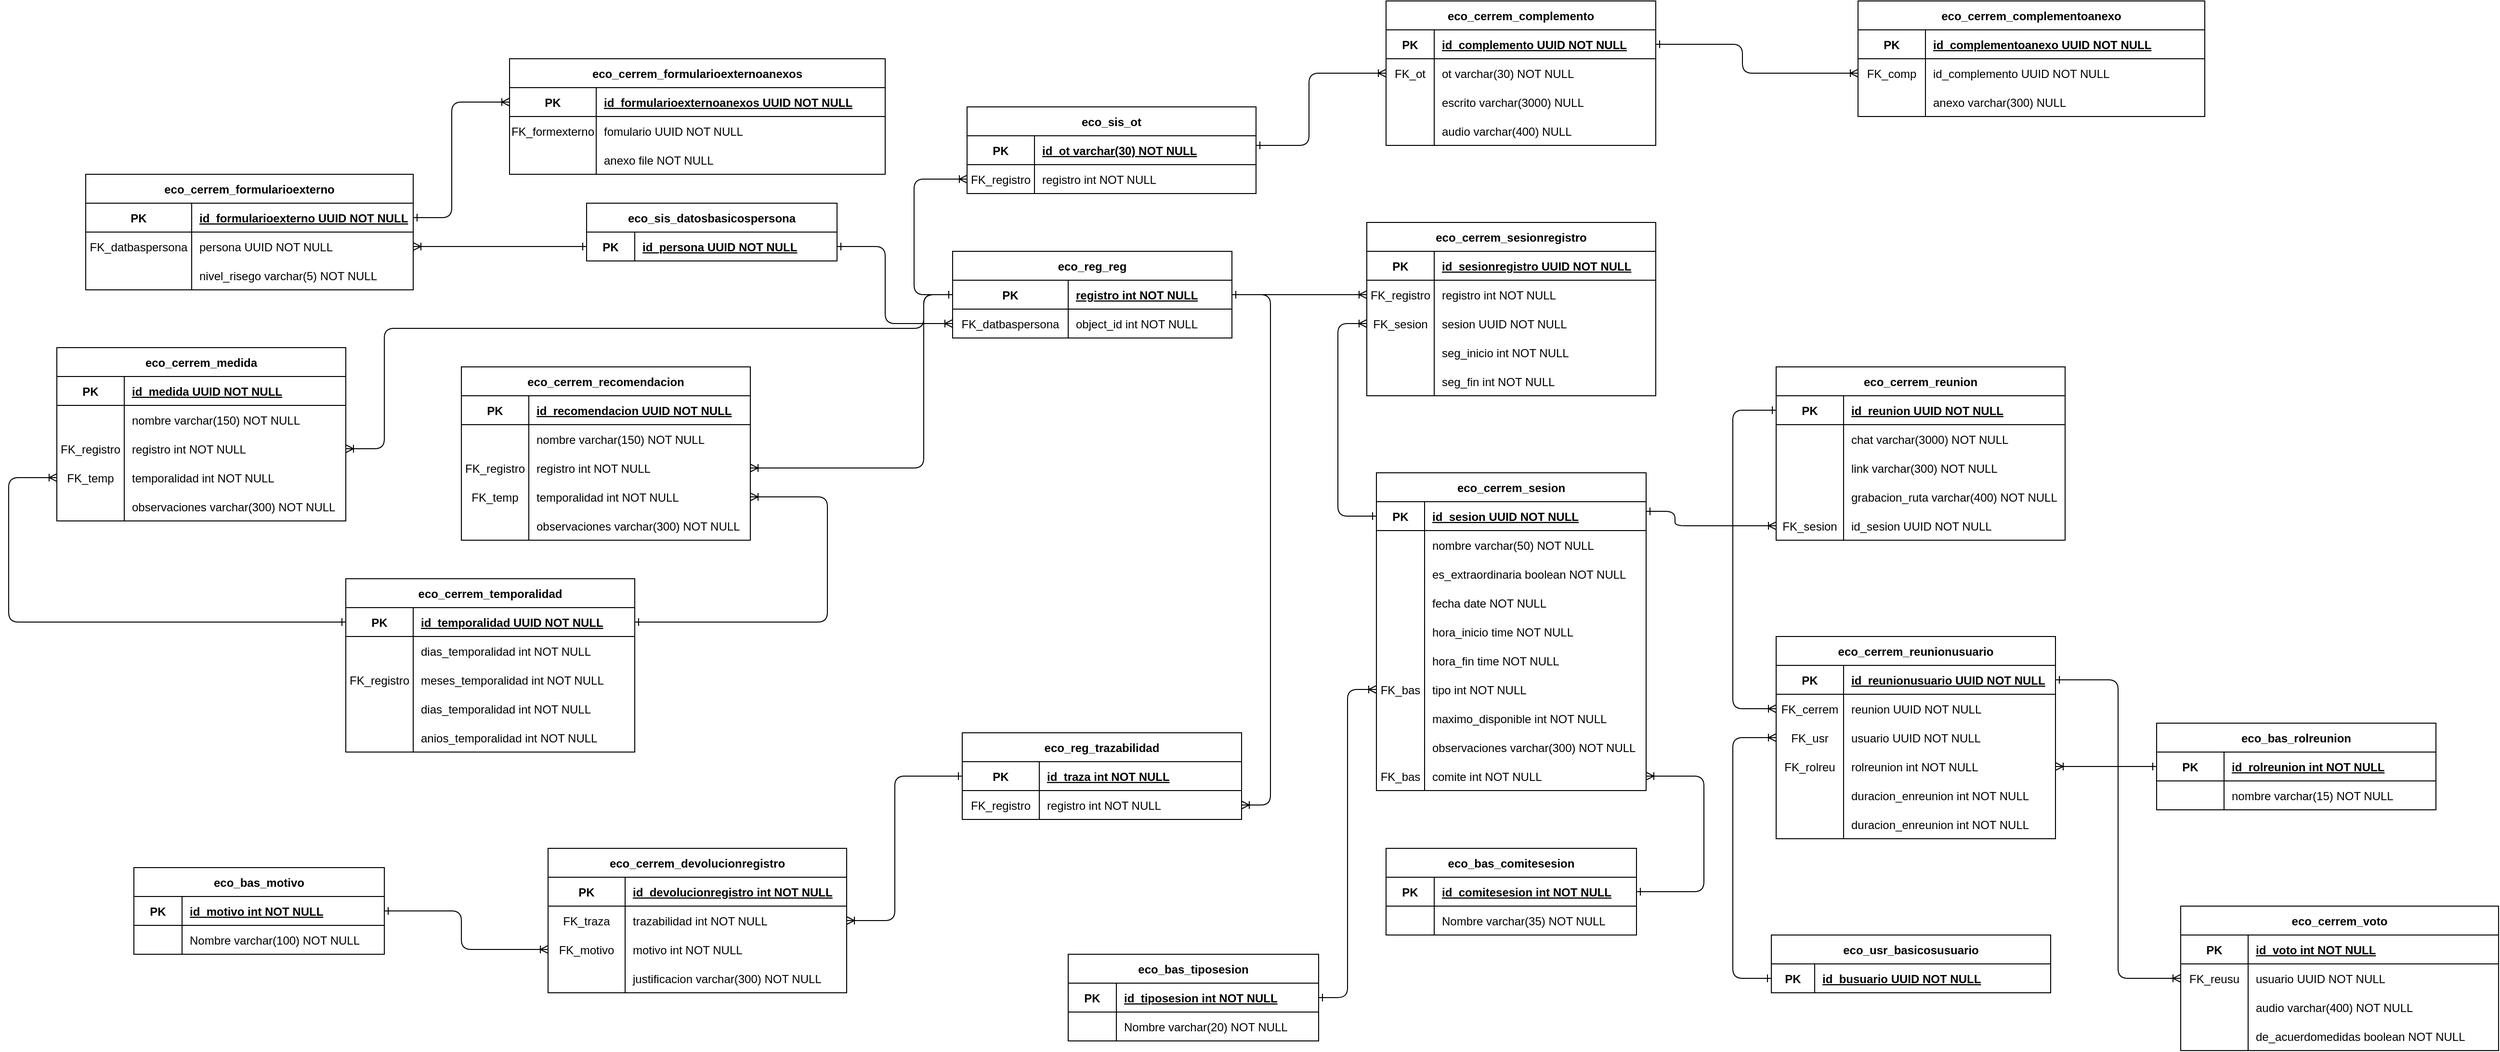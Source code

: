 <mxfile version="26.1.3">
  <diagram id="R2lEEEUBdFMjLlhIrx00" name="Page-1">
    <mxGraphModel dx="1687" dy="929" grid="1" gridSize="10" guides="1" tooltips="1" connect="1" arrows="1" fold="1" page="1" pageScale="1" pageWidth="3500" pageHeight="1500" math="0" shadow="0" extFonts="Permanent Marker^https://fonts.googleapis.com/css?family=Permanent+Marker">
      <root>
        <mxCell id="0" />
        <mxCell id="1" parent="0" />
        <mxCell id="C-vyLk0tnHw3VtMMgP7b-2" value="eco_cerrem_sesionregistro" style="shape=table;startSize=30;container=1;collapsible=1;childLayout=tableLayout;fixedRows=1;rowLines=0;fontStyle=1;align=center;resizeLast=1;" parent="1" vertex="1">
          <mxGeometry x="1510" y="400" width="300" height="180" as="geometry" />
        </mxCell>
        <mxCell id="C-vyLk0tnHw3VtMMgP7b-3" value="" style="shape=partialRectangle;collapsible=0;dropTarget=0;pointerEvents=0;fillColor=none;points=[[0,0.5],[1,0.5]];portConstraint=eastwest;top=0;left=0;right=0;bottom=1;" parent="C-vyLk0tnHw3VtMMgP7b-2" vertex="1">
          <mxGeometry y="30" width="300" height="30" as="geometry" />
        </mxCell>
        <mxCell id="C-vyLk0tnHw3VtMMgP7b-4" value="PK" style="shape=partialRectangle;overflow=hidden;connectable=0;fillColor=none;top=0;left=0;bottom=0;right=0;fontStyle=1;" parent="C-vyLk0tnHw3VtMMgP7b-3" vertex="1">
          <mxGeometry width="70" height="30" as="geometry">
            <mxRectangle width="70" height="30" as="alternateBounds" />
          </mxGeometry>
        </mxCell>
        <mxCell id="C-vyLk0tnHw3VtMMgP7b-5" value="id_sesionregistro UUID NOT NULL " style="shape=partialRectangle;overflow=hidden;connectable=0;fillColor=none;top=0;left=0;bottom=0;right=0;align=left;spacingLeft=6;fontStyle=5;" parent="C-vyLk0tnHw3VtMMgP7b-3" vertex="1">
          <mxGeometry x="70" width="230" height="30" as="geometry">
            <mxRectangle width="230" height="30" as="alternateBounds" />
          </mxGeometry>
        </mxCell>
        <mxCell id="C-vyLk0tnHw3VtMMgP7b-6" value="" style="shape=partialRectangle;collapsible=0;dropTarget=0;pointerEvents=0;fillColor=none;points=[[0,0.5],[1,0.5]];portConstraint=eastwest;top=0;left=0;right=0;bottom=0;" parent="C-vyLk0tnHw3VtMMgP7b-2" vertex="1">
          <mxGeometry y="60" width="300" height="30" as="geometry" />
        </mxCell>
        <mxCell id="C-vyLk0tnHw3VtMMgP7b-7" value="FK_registro" style="shape=partialRectangle;overflow=hidden;connectable=0;fillColor=none;top=0;left=0;bottom=0;right=0;" parent="C-vyLk0tnHw3VtMMgP7b-6" vertex="1">
          <mxGeometry width="70" height="30" as="geometry">
            <mxRectangle width="70" height="30" as="alternateBounds" />
          </mxGeometry>
        </mxCell>
        <mxCell id="C-vyLk0tnHw3VtMMgP7b-8" value="registro int NOT NULL" style="shape=partialRectangle;overflow=hidden;connectable=0;fillColor=none;top=0;left=0;bottom=0;right=0;align=left;spacingLeft=6;" parent="C-vyLk0tnHw3VtMMgP7b-6" vertex="1">
          <mxGeometry x="70" width="230" height="30" as="geometry">
            <mxRectangle width="230" height="30" as="alternateBounds" />
          </mxGeometry>
        </mxCell>
        <mxCell id="C-vyLk0tnHw3VtMMgP7b-9" value="" style="shape=partialRectangle;collapsible=0;dropTarget=0;pointerEvents=0;fillColor=none;points=[[0,0.5],[1,0.5]];portConstraint=eastwest;top=0;left=0;right=0;bottom=0;" parent="C-vyLk0tnHw3VtMMgP7b-2" vertex="1">
          <mxGeometry y="90" width="300" height="30" as="geometry" />
        </mxCell>
        <mxCell id="C-vyLk0tnHw3VtMMgP7b-10" value="FK_sesion" style="shape=partialRectangle;overflow=hidden;connectable=0;fillColor=none;top=0;left=0;bottom=0;right=0;" parent="C-vyLk0tnHw3VtMMgP7b-9" vertex="1">
          <mxGeometry width="70" height="30" as="geometry">
            <mxRectangle width="70" height="30" as="alternateBounds" />
          </mxGeometry>
        </mxCell>
        <mxCell id="C-vyLk0tnHw3VtMMgP7b-11" value="sesion UUID NOT NULL" style="shape=partialRectangle;overflow=hidden;connectable=0;fillColor=none;top=0;left=0;bottom=0;right=0;align=left;spacingLeft=6;" parent="C-vyLk0tnHw3VtMMgP7b-9" vertex="1">
          <mxGeometry x="70" width="230" height="30" as="geometry">
            <mxRectangle width="230" height="30" as="alternateBounds" />
          </mxGeometry>
        </mxCell>
        <mxCell id="XSm5TUzRd28CnGE83Iqk-119" value="" style="shape=partialRectangle;collapsible=0;dropTarget=0;pointerEvents=0;fillColor=none;points=[[0,0.5],[1,0.5]];portConstraint=eastwest;top=0;left=0;right=0;bottom=0;" parent="C-vyLk0tnHw3VtMMgP7b-2" vertex="1">
          <mxGeometry y="120" width="300" height="30" as="geometry" />
        </mxCell>
        <mxCell id="XSm5TUzRd28CnGE83Iqk-120" value="" style="shape=partialRectangle;overflow=hidden;connectable=0;fillColor=none;top=0;left=0;bottom=0;right=0;" parent="XSm5TUzRd28CnGE83Iqk-119" vertex="1">
          <mxGeometry width="70" height="30" as="geometry">
            <mxRectangle width="70" height="30" as="alternateBounds" />
          </mxGeometry>
        </mxCell>
        <mxCell id="XSm5TUzRd28CnGE83Iqk-121" value="seg_inicio int NOT NULL" style="shape=partialRectangle;overflow=hidden;connectable=0;fillColor=none;top=0;left=0;bottom=0;right=0;align=left;spacingLeft=6;" parent="XSm5TUzRd28CnGE83Iqk-119" vertex="1">
          <mxGeometry x="70" width="230" height="30" as="geometry">
            <mxRectangle width="230" height="30" as="alternateBounds" />
          </mxGeometry>
        </mxCell>
        <mxCell id="XSm5TUzRd28CnGE83Iqk-122" value="" style="shape=partialRectangle;collapsible=0;dropTarget=0;pointerEvents=0;fillColor=none;points=[[0,0.5],[1,0.5]];portConstraint=eastwest;top=0;left=0;right=0;bottom=0;" parent="C-vyLk0tnHw3VtMMgP7b-2" vertex="1">
          <mxGeometry y="150" width="300" height="30" as="geometry" />
        </mxCell>
        <mxCell id="XSm5TUzRd28CnGE83Iqk-123" value="" style="shape=partialRectangle;overflow=hidden;connectable=0;fillColor=none;top=0;left=0;bottom=0;right=0;" parent="XSm5TUzRd28CnGE83Iqk-122" vertex="1">
          <mxGeometry width="70" height="30" as="geometry">
            <mxRectangle width="70" height="30" as="alternateBounds" />
          </mxGeometry>
        </mxCell>
        <mxCell id="XSm5TUzRd28CnGE83Iqk-124" value="seg_fin int NOT NULL" style="shape=partialRectangle;overflow=hidden;connectable=0;fillColor=none;top=0;left=0;bottom=0;right=0;align=left;spacingLeft=6;" parent="XSm5TUzRd28CnGE83Iqk-122" vertex="1">
          <mxGeometry x="70" width="230" height="30" as="geometry">
            <mxRectangle width="230" height="30" as="alternateBounds" />
          </mxGeometry>
        </mxCell>
        <mxCell id="C-vyLk0tnHw3VtMMgP7b-13" value="eco_cerrem_sesion" style="shape=table;startSize=30;container=1;collapsible=1;childLayout=tableLayout;fixedRows=1;rowLines=0;fontStyle=1;align=center;resizeLast=1;" parent="1" vertex="1">
          <mxGeometry x="1520" y="660" width="280" height="330" as="geometry" />
        </mxCell>
        <mxCell id="C-vyLk0tnHw3VtMMgP7b-14" value="" style="shape=partialRectangle;collapsible=0;dropTarget=0;pointerEvents=0;fillColor=none;points=[[0,0.5],[1,0.5]];portConstraint=eastwest;top=0;left=0;right=0;bottom=1;" parent="C-vyLk0tnHw3VtMMgP7b-13" vertex="1">
          <mxGeometry y="30" width="280" height="30" as="geometry" />
        </mxCell>
        <mxCell id="C-vyLk0tnHw3VtMMgP7b-15" value="PK" style="shape=partialRectangle;overflow=hidden;connectable=0;fillColor=none;top=0;left=0;bottom=0;right=0;fontStyle=1;" parent="C-vyLk0tnHw3VtMMgP7b-14" vertex="1">
          <mxGeometry width="50" height="30" as="geometry">
            <mxRectangle width="50" height="30" as="alternateBounds" />
          </mxGeometry>
        </mxCell>
        <mxCell id="C-vyLk0tnHw3VtMMgP7b-16" value="id_sesion UUID NOT NULL " style="shape=partialRectangle;overflow=hidden;connectable=0;fillColor=none;top=0;left=0;bottom=0;right=0;align=left;spacingLeft=6;fontStyle=5;" parent="C-vyLk0tnHw3VtMMgP7b-14" vertex="1">
          <mxGeometry x="50" width="230" height="30" as="geometry">
            <mxRectangle width="230" height="30" as="alternateBounds" />
          </mxGeometry>
        </mxCell>
        <mxCell id="C-vyLk0tnHw3VtMMgP7b-17" value="" style="shape=partialRectangle;collapsible=0;dropTarget=0;pointerEvents=0;fillColor=none;points=[[0,0.5],[1,0.5]];portConstraint=eastwest;top=0;left=0;right=0;bottom=0;" parent="C-vyLk0tnHw3VtMMgP7b-13" vertex="1">
          <mxGeometry y="60" width="280" height="30" as="geometry" />
        </mxCell>
        <mxCell id="C-vyLk0tnHw3VtMMgP7b-18" value="" style="shape=partialRectangle;overflow=hidden;connectable=0;fillColor=none;top=0;left=0;bottom=0;right=0;" parent="C-vyLk0tnHw3VtMMgP7b-17" vertex="1">
          <mxGeometry width="50" height="30" as="geometry">
            <mxRectangle width="50" height="30" as="alternateBounds" />
          </mxGeometry>
        </mxCell>
        <mxCell id="C-vyLk0tnHw3VtMMgP7b-19" value="nombre varchar(50) NOT NULL" style="shape=partialRectangle;overflow=hidden;connectable=0;fillColor=none;top=0;left=0;bottom=0;right=0;align=left;spacingLeft=6;" parent="C-vyLk0tnHw3VtMMgP7b-17" vertex="1">
          <mxGeometry x="50" width="230" height="30" as="geometry">
            <mxRectangle width="230" height="30" as="alternateBounds" />
          </mxGeometry>
        </mxCell>
        <mxCell id="C-vyLk0tnHw3VtMMgP7b-20" value="" style="shape=partialRectangle;collapsible=0;dropTarget=0;pointerEvents=0;fillColor=none;points=[[0,0.5],[1,0.5]];portConstraint=eastwest;top=0;left=0;right=0;bottom=0;" parent="C-vyLk0tnHw3VtMMgP7b-13" vertex="1">
          <mxGeometry y="90" width="280" height="30" as="geometry" />
        </mxCell>
        <mxCell id="C-vyLk0tnHw3VtMMgP7b-21" value="" style="shape=partialRectangle;overflow=hidden;connectable=0;fillColor=none;top=0;left=0;bottom=0;right=0;" parent="C-vyLk0tnHw3VtMMgP7b-20" vertex="1">
          <mxGeometry width="50" height="30" as="geometry">
            <mxRectangle width="50" height="30" as="alternateBounds" />
          </mxGeometry>
        </mxCell>
        <mxCell id="C-vyLk0tnHw3VtMMgP7b-22" value="es_extraordinaria boolean NOT NULL" style="shape=partialRectangle;overflow=hidden;connectable=0;fillColor=none;top=0;left=0;bottom=0;right=0;align=left;spacingLeft=6;" parent="C-vyLk0tnHw3VtMMgP7b-20" vertex="1">
          <mxGeometry x="50" width="230" height="30" as="geometry">
            <mxRectangle width="230" height="30" as="alternateBounds" />
          </mxGeometry>
        </mxCell>
        <mxCell id="lLnihRqej7O0vPs2el5Y-6" value="" style="shape=partialRectangle;collapsible=0;dropTarget=0;pointerEvents=0;fillColor=none;points=[[0,0.5],[1,0.5]];portConstraint=eastwest;top=0;left=0;right=0;bottom=0;" parent="C-vyLk0tnHw3VtMMgP7b-13" vertex="1">
          <mxGeometry y="120" width="280" height="30" as="geometry" />
        </mxCell>
        <mxCell id="lLnihRqej7O0vPs2el5Y-7" value="" style="shape=partialRectangle;overflow=hidden;connectable=0;fillColor=none;top=0;left=0;bottom=0;right=0;" parent="lLnihRqej7O0vPs2el5Y-6" vertex="1">
          <mxGeometry width="50" height="30" as="geometry">
            <mxRectangle width="50" height="30" as="alternateBounds" />
          </mxGeometry>
        </mxCell>
        <mxCell id="lLnihRqej7O0vPs2el5Y-8" value="fecha date NOT NULL" style="shape=partialRectangle;overflow=hidden;connectable=0;fillColor=none;top=0;left=0;bottom=0;right=0;align=left;spacingLeft=6;" parent="lLnihRqej7O0vPs2el5Y-6" vertex="1">
          <mxGeometry x="50" width="230" height="30" as="geometry">
            <mxRectangle width="230" height="30" as="alternateBounds" />
          </mxGeometry>
        </mxCell>
        <mxCell id="lLnihRqej7O0vPs2el5Y-9" value="" style="shape=partialRectangle;collapsible=0;dropTarget=0;pointerEvents=0;fillColor=none;points=[[0,0.5],[1,0.5]];portConstraint=eastwest;top=0;left=0;right=0;bottom=0;" parent="C-vyLk0tnHw3VtMMgP7b-13" vertex="1">
          <mxGeometry y="150" width="280" height="30" as="geometry" />
        </mxCell>
        <mxCell id="lLnihRqej7O0vPs2el5Y-10" value="" style="shape=partialRectangle;overflow=hidden;connectable=0;fillColor=none;top=0;left=0;bottom=0;right=0;" parent="lLnihRqej7O0vPs2el5Y-9" vertex="1">
          <mxGeometry width="50" height="30" as="geometry">
            <mxRectangle width="50" height="30" as="alternateBounds" />
          </mxGeometry>
        </mxCell>
        <mxCell id="lLnihRqej7O0vPs2el5Y-11" value="hora_inicio time NOT NULL" style="shape=partialRectangle;overflow=hidden;connectable=0;fillColor=none;top=0;left=0;bottom=0;right=0;align=left;spacingLeft=6;" parent="lLnihRqej7O0vPs2el5Y-9" vertex="1">
          <mxGeometry x="50" width="230" height="30" as="geometry">
            <mxRectangle width="230" height="30" as="alternateBounds" />
          </mxGeometry>
        </mxCell>
        <mxCell id="lLnihRqej7O0vPs2el5Y-12" value="" style="shape=partialRectangle;collapsible=0;dropTarget=0;pointerEvents=0;fillColor=none;points=[[0,0.5],[1,0.5]];portConstraint=eastwest;top=0;left=0;right=0;bottom=0;" parent="C-vyLk0tnHw3VtMMgP7b-13" vertex="1">
          <mxGeometry y="180" width="280" height="30" as="geometry" />
        </mxCell>
        <mxCell id="lLnihRqej7O0vPs2el5Y-13" value="" style="shape=partialRectangle;overflow=hidden;connectable=0;fillColor=none;top=0;left=0;bottom=0;right=0;" parent="lLnihRqej7O0vPs2el5Y-12" vertex="1">
          <mxGeometry width="50" height="30" as="geometry">
            <mxRectangle width="50" height="30" as="alternateBounds" />
          </mxGeometry>
        </mxCell>
        <mxCell id="lLnihRqej7O0vPs2el5Y-14" value="hora_fin time NOT NULL" style="shape=partialRectangle;overflow=hidden;connectable=0;fillColor=none;top=0;left=0;bottom=0;right=0;align=left;spacingLeft=6;" parent="lLnihRqej7O0vPs2el5Y-12" vertex="1">
          <mxGeometry x="50" width="230" height="30" as="geometry">
            <mxRectangle width="230" height="30" as="alternateBounds" />
          </mxGeometry>
        </mxCell>
        <mxCell id="lLnihRqej7O0vPs2el5Y-18" value="" style="shape=partialRectangle;collapsible=0;dropTarget=0;pointerEvents=0;fillColor=none;points=[[0,0.5],[1,0.5]];portConstraint=eastwest;top=0;left=0;right=0;bottom=0;" parent="C-vyLk0tnHw3VtMMgP7b-13" vertex="1">
          <mxGeometry y="210" width="280" height="30" as="geometry" />
        </mxCell>
        <mxCell id="lLnihRqej7O0vPs2el5Y-19" value="FK_bas" style="shape=partialRectangle;overflow=hidden;connectable=0;fillColor=none;top=0;left=0;bottom=0;right=0;" parent="lLnihRqej7O0vPs2el5Y-18" vertex="1">
          <mxGeometry width="50" height="30" as="geometry">
            <mxRectangle width="50" height="30" as="alternateBounds" />
          </mxGeometry>
        </mxCell>
        <mxCell id="lLnihRqej7O0vPs2el5Y-20" value="tipo int NOT NULL" style="shape=partialRectangle;overflow=hidden;connectable=0;fillColor=none;top=0;left=0;bottom=0;right=0;align=left;spacingLeft=6;" parent="lLnihRqej7O0vPs2el5Y-18" vertex="1">
          <mxGeometry x="50" width="230" height="30" as="geometry">
            <mxRectangle width="230" height="30" as="alternateBounds" />
          </mxGeometry>
        </mxCell>
        <mxCell id="lLnihRqej7O0vPs2el5Y-21" value="" style="shape=partialRectangle;collapsible=0;dropTarget=0;pointerEvents=0;fillColor=none;points=[[0,0.5],[1,0.5]];portConstraint=eastwest;top=0;left=0;right=0;bottom=0;" parent="C-vyLk0tnHw3VtMMgP7b-13" vertex="1">
          <mxGeometry y="240" width="280" height="30" as="geometry" />
        </mxCell>
        <mxCell id="lLnihRqej7O0vPs2el5Y-22" value="" style="shape=partialRectangle;overflow=hidden;connectable=0;fillColor=none;top=0;left=0;bottom=0;right=0;" parent="lLnihRqej7O0vPs2el5Y-21" vertex="1">
          <mxGeometry width="50" height="30" as="geometry">
            <mxRectangle width="50" height="30" as="alternateBounds" />
          </mxGeometry>
        </mxCell>
        <mxCell id="lLnihRqej7O0vPs2el5Y-23" value="maximo_disponible int NOT NULL" style="shape=partialRectangle;overflow=hidden;connectable=0;fillColor=none;top=0;left=0;bottom=0;right=0;align=left;spacingLeft=6;" parent="lLnihRqej7O0vPs2el5Y-21" vertex="1">
          <mxGeometry x="50" width="230" height="30" as="geometry">
            <mxRectangle width="230" height="30" as="alternateBounds" />
          </mxGeometry>
        </mxCell>
        <mxCell id="lLnihRqej7O0vPs2el5Y-24" value="" style="shape=partialRectangle;collapsible=0;dropTarget=0;pointerEvents=0;fillColor=none;points=[[0,0.5],[1,0.5]];portConstraint=eastwest;top=0;left=0;right=0;bottom=0;" parent="C-vyLk0tnHw3VtMMgP7b-13" vertex="1">
          <mxGeometry y="270" width="280" height="30" as="geometry" />
        </mxCell>
        <mxCell id="lLnihRqej7O0vPs2el5Y-25" value="" style="shape=partialRectangle;overflow=hidden;connectable=0;fillColor=none;top=0;left=0;bottom=0;right=0;" parent="lLnihRqej7O0vPs2el5Y-24" vertex="1">
          <mxGeometry width="50" height="30" as="geometry">
            <mxRectangle width="50" height="30" as="alternateBounds" />
          </mxGeometry>
        </mxCell>
        <mxCell id="lLnihRqej7O0vPs2el5Y-26" value="observaciones varchar(300) NOT NULL" style="shape=partialRectangle;overflow=hidden;connectable=0;fillColor=none;top=0;left=0;bottom=0;right=0;align=left;spacingLeft=6;" parent="lLnihRqej7O0vPs2el5Y-24" vertex="1">
          <mxGeometry x="50" width="230" height="30" as="geometry">
            <mxRectangle width="230" height="30" as="alternateBounds" />
          </mxGeometry>
        </mxCell>
        <mxCell id="ATpHnF9Ls0-QlMeyr7N3-2" value="" style="shape=partialRectangle;collapsible=0;dropTarget=0;pointerEvents=0;fillColor=none;points=[[0,0.5],[1,0.5]];portConstraint=eastwest;top=0;left=0;right=0;bottom=0;" vertex="1" parent="C-vyLk0tnHw3VtMMgP7b-13">
          <mxGeometry y="300" width="280" height="30" as="geometry" />
        </mxCell>
        <mxCell id="ATpHnF9Ls0-QlMeyr7N3-3" value="FK_bas" style="shape=partialRectangle;overflow=hidden;connectable=0;fillColor=none;top=0;left=0;bottom=0;right=0;" vertex="1" parent="ATpHnF9Ls0-QlMeyr7N3-2">
          <mxGeometry width="50" height="30" as="geometry">
            <mxRectangle width="50" height="30" as="alternateBounds" />
          </mxGeometry>
        </mxCell>
        <mxCell id="ATpHnF9Ls0-QlMeyr7N3-4" value="comite int NOT NULL" style="shape=partialRectangle;overflow=hidden;connectable=0;fillColor=none;top=0;left=0;bottom=0;right=0;align=left;spacingLeft=6;" vertex="1" parent="ATpHnF9Ls0-QlMeyr7N3-2">
          <mxGeometry x="50" width="230" height="30" as="geometry">
            <mxRectangle width="230" height="30" as="alternateBounds" />
          </mxGeometry>
        </mxCell>
        <mxCell id="lLnihRqej7O0vPs2el5Y-1" style="rounded=1;orthogonalLoop=1;jettySize=auto;html=1;endArrow=ERoneToMany;endFill=0;startArrow=ERone;startFill=0;edgeStyle=orthogonalEdgeStyle;elbow=vertical;curved=0;" parent="1" source="XSm5TUzRd28CnGE83Iqk-71" target="C-vyLk0tnHw3VtMMgP7b-6" edge="1">
          <mxGeometry relative="1" as="geometry">
            <mxPoint x="1370" y="475" as="sourcePoint" />
          </mxGeometry>
        </mxCell>
        <mxCell id="lLnihRqej7O0vPs2el5Y-5" style="rounded=1;orthogonalLoop=1;jettySize=auto;html=1;endArrow=ERoneToMany;endFill=0;startArrow=ERone;startFill=0;edgeStyle=orthogonalEdgeStyle;elbow=vertical;curved=0;" parent="1" source="C-vyLk0tnHw3VtMMgP7b-14" target="C-vyLk0tnHw3VtMMgP7b-9" edge="1">
          <mxGeometry relative="1" as="geometry">
            <mxPoint x="1350" y="560" as="sourcePoint" />
            <mxPoint x="1500" y="540" as="targetPoint" />
            <Array as="points">
              <mxPoint x="1480" y="705" />
              <mxPoint x="1480" y="505" />
            </Array>
          </mxGeometry>
        </mxCell>
        <mxCell id="lLnihRqej7O0vPs2el5Y-27" value="eco_bas_tiposesion" style="shape=table;startSize=30;container=1;collapsible=1;childLayout=tableLayout;fixedRows=1;rowLines=0;fontStyle=1;align=center;resizeLast=1;" parent="1" vertex="1">
          <mxGeometry x="1200" y="1160" width="260" height="90" as="geometry" />
        </mxCell>
        <mxCell id="lLnihRqej7O0vPs2el5Y-28" value="" style="shape=partialRectangle;collapsible=0;dropTarget=0;pointerEvents=0;fillColor=none;points=[[0,0.5],[1,0.5]];portConstraint=eastwest;top=0;left=0;right=0;bottom=1;" parent="lLnihRqej7O0vPs2el5Y-27" vertex="1">
          <mxGeometry y="30" width="260" height="30" as="geometry" />
        </mxCell>
        <mxCell id="lLnihRqej7O0vPs2el5Y-29" value="PK" style="shape=partialRectangle;overflow=hidden;connectable=0;fillColor=none;top=0;left=0;bottom=0;right=0;fontStyle=1;" parent="lLnihRqej7O0vPs2el5Y-28" vertex="1">
          <mxGeometry width="50" height="30" as="geometry">
            <mxRectangle width="50" height="30" as="alternateBounds" />
          </mxGeometry>
        </mxCell>
        <mxCell id="lLnihRqej7O0vPs2el5Y-30" value="id_tiposesion int NOT NULL " style="shape=partialRectangle;overflow=hidden;connectable=0;fillColor=none;top=0;left=0;bottom=0;right=0;align=left;spacingLeft=6;fontStyle=5;" parent="lLnihRqej7O0vPs2el5Y-28" vertex="1">
          <mxGeometry x="50" width="210" height="30" as="geometry">
            <mxRectangle width="210" height="30" as="alternateBounds" />
          </mxGeometry>
        </mxCell>
        <mxCell id="lLnihRqej7O0vPs2el5Y-31" value="" style="shape=partialRectangle;collapsible=0;dropTarget=0;pointerEvents=0;fillColor=none;points=[[0,0.5],[1,0.5]];portConstraint=eastwest;top=0;left=0;right=0;bottom=0;" parent="lLnihRqej7O0vPs2el5Y-27" vertex="1">
          <mxGeometry y="60" width="260" height="30" as="geometry" />
        </mxCell>
        <mxCell id="lLnihRqej7O0vPs2el5Y-32" value="" style="shape=partialRectangle;overflow=hidden;connectable=0;fillColor=none;top=0;left=0;bottom=0;right=0;" parent="lLnihRqej7O0vPs2el5Y-31" vertex="1">
          <mxGeometry width="50" height="30" as="geometry">
            <mxRectangle width="50" height="30" as="alternateBounds" />
          </mxGeometry>
        </mxCell>
        <mxCell id="lLnihRqej7O0vPs2el5Y-33" value="Nombre varchar(20) NOT NULL" style="shape=partialRectangle;overflow=hidden;connectable=0;fillColor=none;top=0;left=0;bottom=0;right=0;align=left;spacingLeft=6;" parent="lLnihRqej7O0vPs2el5Y-31" vertex="1">
          <mxGeometry x="50" width="210" height="30" as="geometry">
            <mxRectangle width="210" height="30" as="alternateBounds" />
          </mxGeometry>
        </mxCell>
        <mxCell id="lLnihRqej7O0vPs2el5Y-37" style="rounded=1;orthogonalLoop=1;jettySize=auto;html=1;endArrow=ERoneToMany;endFill=0;startArrow=ERone;startFill=0;edgeStyle=orthogonalEdgeStyle;elbow=vertical;curved=0;" parent="1" source="lLnihRqej7O0vPs2el5Y-28" target="lLnihRqej7O0vPs2el5Y-18" edge="1">
          <mxGeometry relative="1" as="geometry">
            <mxPoint x="1350" y="750" as="sourcePoint" />
            <mxPoint x="1510" y="660" as="targetPoint" />
          </mxGeometry>
        </mxCell>
        <mxCell id="lLnihRqej7O0vPs2el5Y-41" value="eco_bas_comitesesion" style="shape=table;startSize=30;container=1;collapsible=1;childLayout=tableLayout;fixedRows=1;rowLines=0;fontStyle=1;align=center;resizeLast=1;" parent="1" vertex="1">
          <mxGeometry x="1530" y="1050" width="260" height="90" as="geometry" />
        </mxCell>
        <mxCell id="lLnihRqej7O0vPs2el5Y-42" value="" style="shape=partialRectangle;collapsible=0;dropTarget=0;pointerEvents=0;fillColor=none;points=[[0,0.5],[1,0.5]];portConstraint=eastwest;top=0;left=0;right=0;bottom=1;" parent="lLnihRqej7O0vPs2el5Y-41" vertex="1">
          <mxGeometry y="30" width="260" height="30" as="geometry" />
        </mxCell>
        <mxCell id="lLnihRqej7O0vPs2el5Y-43" value="PK" style="shape=partialRectangle;overflow=hidden;connectable=0;fillColor=none;top=0;left=0;bottom=0;right=0;fontStyle=1;" parent="lLnihRqej7O0vPs2el5Y-42" vertex="1">
          <mxGeometry width="50" height="30" as="geometry">
            <mxRectangle width="50" height="30" as="alternateBounds" />
          </mxGeometry>
        </mxCell>
        <mxCell id="lLnihRqej7O0vPs2el5Y-44" value="id_comitesesion int NOT NULL " style="shape=partialRectangle;overflow=hidden;connectable=0;fillColor=none;top=0;left=0;bottom=0;right=0;align=left;spacingLeft=6;fontStyle=5;" parent="lLnihRqej7O0vPs2el5Y-42" vertex="1">
          <mxGeometry x="50" width="210" height="30" as="geometry">
            <mxRectangle width="210" height="30" as="alternateBounds" />
          </mxGeometry>
        </mxCell>
        <mxCell id="lLnihRqej7O0vPs2el5Y-45" value="" style="shape=partialRectangle;collapsible=0;dropTarget=0;pointerEvents=0;fillColor=none;points=[[0,0.5],[1,0.5]];portConstraint=eastwest;top=0;left=0;right=0;bottom=0;" parent="lLnihRqej7O0vPs2el5Y-41" vertex="1">
          <mxGeometry y="60" width="260" height="30" as="geometry" />
        </mxCell>
        <mxCell id="lLnihRqej7O0vPs2el5Y-46" value="" style="shape=partialRectangle;overflow=hidden;connectable=0;fillColor=none;top=0;left=0;bottom=0;right=0;" parent="lLnihRqej7O0vPs2el5Y-45" vertex="1">
          <mxGeometry width="50" height="30" as="geometry">
            <mxRectangle width="50" height="30" as="alternateBounds" />
          </mxGeometry>
        </mxCell>
        <mxCell id="lLnihRqej7O0vPs2el5Y-47" value="Nombre varchar(35) NOT NULL" style="shape=partialRectangle;overflow=hidden;connectable=0;fillColor=none;top=0;left=0;bottom=0;right=0;align=left;spacingLeft=6;" parent="lLnihRqej7O0vPs2el5Y-45" vertex="1">
          <mxGeometry x="50" width="210" height="30" as="geometry">
            <mxRectangle width="210" height="30" as="alternateBounds" />
          </mxGeometry>
        </mxCell>
        <mxCell id="lLnihRqej7O0vPs2el5Y-48" style="rounded=1;orthogonalLoop=1;jettySize=auto;html=1;endArrow=ERoneToMany;endFill=0;startArrow=ERone;startFill=0;edgeStyle=orthogonalEdgeStyle;elbow=vertical;curved=0;" parent="1" source="lLnihRqej7O0vPs2el5Y-42" target="ATpHnF9Ls0-QlMeyr7N3-2" edge="1">
          <mxGeometry relative="1" as="geometry">
            <mxPoint x="1380" y="880" as="sourcePoint" />
            <mxPoint x="1950" y="515" as="targetPoint" />
            <Array as="points">
              <mxPoint x="1860" y="1095" />
              <mxPoint x="1860" y="975" />
            </Array>
          </mxGeometry>
        </mxCell>
        <mxCell id="lLnihRqej7O0vPs2el5Y-66" value="eco_cerrem_reunionusuario" style="shape=table;startSize=30;container=1;collapsible=1;childLayout=tableLayout;fixedRows=1;rowLines=0;fontStyle=1;align=center;resizeLast=1;" parent="1" vertex="1">
          <mxGeometry x="1935" y="830" width="290" height="210" as="geometry" />
        </mxCell>
        <mxCell id="lLnihRqej7O0vPs2el5Y-67" value="" style="shape=partialRectangle;collapsible=0;dropTarget=0;pointerEvents=0;fillColor=none;points=[[0,0.5],[1,0.5]];portConstraint=eastwest;top=0;left=0;right=0;bottom=1;" parent="lLnihRqej7O0vPs2el5Y-66" vertex="1">
          <mxGeometry y="30" width="290" height="30" as="geometry" />
        </mxCell>
        <mxCell id="lLnihRqej7O0vPs2el5Y-68" value="PK" style="shape=partialRectangle;overflow=hidden;connectable=0;fillColor=none;top=0;left=0;bottom=0;right=0;fontStyle=1;" parent="lLnihRqej7O0vPs2el5Y-67" vertex="1">
          <mxGeometry width="70" height="30" as="geometry">
            <mxRectangle width="70" height="30" as="alternateBounds" />
          </mxGeometry>
        </mxCell>
        <mxCell id="lLnihRqej7O0vPs2el5Y-69" value="id_reunionusuario UUID NOT NULL " style="shape=partialRectangle;overflow=hidden;connectable=0;fillColor=none;top=0;left=0;bottom=0;right=0;align=left;spacingLeft=6;fontStyle=5;" parent="lLnihRqej7O0vPs2el5Y-67" vertex="1">
          <mxGeometry x="70" width="220" height="30" as="geometry">
            <mxRectangle width="220" height="30" as="alternateBounds" />
          </mxGeometry>
        </mxCell>
        <mxCell id="lLnihRqej7O0vPs2el5Y-70" value="" style="shape=partialRectangle;collapsible=0;dropTarget=0;pointerEvents=0;fillColor=none;points=[[0,0.5],[1,0.5]];portConstraint=eastwest;top=0;left=0;right=0;bottom=0;" parent="lLnihRqej7O0vPs2el5Y-66" vertex="1">
          <mxGeometry y="60" width="290" height="30" as="geometry" />
        </mxCell>
        <mxCell id="lLnihRqej7O0vPs2el5Y-71" value="FK_cerrem" style="shape=partialRectangle;overflow=hidden;connectable=0;fillColor=none;top=0;left=0;bottom=0;right=0;" parent="lLnihRqej7O0vPs2el5Y-70" vertex="1">
          <mxGeometry width="70" height="30" as="geometry">
            <mxRectangle width="70" height="30" as="alternateBounds" />
          </mxGeometry>
        </mxCell>
        <mxCell id="lLnihRqej7O0vPs2el5Y-72" value="reunion UUID NOT NULL" style="shape=partialRectangle;overflow=hidden;connectable=0;fillColor=none;top=0;left=0;bottom=0;right=0;align=left;spacingLeft=6;" parent="lLnihRqej7O0vPs2el5Y-70" vertex="1">
          <mxGeometry x="70" width="220" height="30" as="geometry">
            <mxRectangle width="220" height="30" as="alternateBounds" />
          </mxGeometry>
        </mxCell>
        <mxCell id="lLnihRqej7O0vPs2el5Y-73" value="" style="shape=partialRectangle;collapsible=0;dropTarget=0;pointerEvents=0;fillColor=none;points=[[0,0.5],[1,0.5]];portConstraint=eastwest;top=0;left=0;right=0;bottom=0;" parent="lLnihRqej7O0vPs2el5Y-66" vertex="1">
          <mxGeometry y="90" width="290" height="30" as="geometry" />
        </mxCell>
        <mxCell id="lLnihRqej7O0vPs2el5Y-74" value="FK_usr" style="shape=partialRectangle;overflow=hidden;connectable=0;fillColor=none;top=0;left=0;bottom=0;right=0;" parent="lLnihRqej7O0vPs2el5Y-73" vertex="1">
          <mxGeometry width="70" height="30" as="geometry">
            <mxRectangle width="70" height="30" as="alternateBounds" />
          </mxGeometry>
        </mxCell>
        <mxCell id="lLnihRqej7O0vPs2el5Y-75" value="usuario UUID NOT NULL" style="shape=partialRectangle;overflow=hidden;connectable=0;fillColor=none;top=0;left=0;bottom=0;right=0;align=left;spacingLeft=6;" parent="lLnihRqej7O0vPs2el5Y-73" vertex="1">
          <mxGeometry x="70" width="220" height="30" as="geometry">
            <mxRectangle width="220" height="30" as="alternateBounds" />
          </mxGeometry>
        </mxCell>
        <mxCell id="XSm5TUzRd28CnGE83Iqk-141" value="" style="shape=partialRectangle;collapsible=0;dropTarget=0;pointerEvents=0;fillColor=none;points=[[0,0.5],[1,0.5]];portConstraint=eastwest;top=0;left=0;right=0;bottom=0;" parent="lLnihRqej7O0vPs2el5Y-66" vertex="1">
          <mxGeometry y="120" width="290" height="30" as="geometry" />
        </mxCell>
        <mxCell id="XSm5TUzRd28CnGE83Iqk-142" value="FK_rolreu" style="shape=partialRectangle;overflow=hidden;connectable=0;fillColor=none;top=0;left=0;bottom=0;right=0;" parent="XSm5TUzRd28CnGE83Iqk-141" vertex="1">
          <mxGeometry width="70" height="30" as="geometry">
            <mxRectangle width="70" height="30" as="alternateBounds" />
          </mxGeometry>
        </mxCell>
        <mxCell id="XSm5TUzRd28CnGE83Iqk-143" value="rolreunion int NOT NULL" style="shape=partialRectangle;overflow=hidden;connectable=0;fillColor=none;top=0;left=0;bottom=0;right=0;align=left;spacingLeft=6;" parent="XSm5TUzRd28CnGE83Iqk-141" vertex="1">
          <mxGeometry x="70" width="220" height="30" as="geometry">
            <mxRectangle width="220" height="30" as="alternateBounds" />
          </mxGeometry>
        </mxCell>
        <mxCell id="XSm5TUzRd28CnGE83Iqk-174" value="" style="shape=partialRectangle;collapsible=0;dropTarget=0;pointerEvents=0;fillColor=none;points=[[0,0.5],[1,0.5]];portConstraint=eastwest;top=0;left=0;right=0;bottom=0;" parent="lLnihRqej7O0vPs2el5Y-66" vertex="1">
          <mxGeometry y="150" width="290" height="30" as="geometry" />
        </mxCell>
        <mxCell id="XSm5TUzRd28CnGE83Iqk-175" value="" style="shape=partialRectangle;overflow=hidden;connectable=0;fillColor=none;top=0;left=0;bottom=0;right=0;" parent="XSm5TUzRd28CnGE83Iqk-174" vertex="1">
          <mxGeometry width="70" height="30" as="geometry">
            <mxRectangle width="70" height="30" as="alternateBounds" />
          </mxGeometry>
        </mxCell>
        <mxCell id="XSm5TUzRd28CnGE83Iqk-176" value="duracion_enreunion int NOT NULL" style="shape=partialRectangle;overflow=hidden;connectable=0;fillColor=none;top=0;left=0;bottom=0;right=0;align=left;spacingLeft=6;" parent="XSm5TUzRd28CnGE83Iqk-174" vertex="1">
          <mxGeometry x="70" width="220" height="30" as="geometry">
            <mxRectangle width="220" height="30" as="alternateBounds" />
          </mxGeometry>
        </mxCell>
        <mxCell id="ATpHnF9Ls0-QlMeyr7N3-12" value="" style="shape=partialRectangle;collapsible=0;dropTarget=0;pointerEvents=0;fillColor=none;points=[[0,0.5],[1,0.5]];portConstraint=eastwest;top=0;left=0;right=0;bottom=0;" vertex="1" parent="lLnihRqej7O0vPs2el5Y-66">
          <mxGeometry y="180" width="290" height="30" as="geometry" />
        </mxCell>
        <mxCell id="ATpHnF9Ls0-QlMeyr7N3-13" value="" style="shape=partialRectangle;overflow=hidden;connectable=0;fillColor=none;top=0;left=0;bottom=0;right=0;" vertex="1" parent="ATpHnF9Ls0-QlMeyr7N3-12">
          <mxGeometry width="70" height="30" as="geometry">
            <mxRectangle width="70" height="30" as="alternateBounds" />
          </mxGeometry>
        </mxCell>
        <mxCell id="ATpHnF9Ls0-QlMeyr7N3-14" value="duracion_enreunion int NOT NULL" style="shape=partialRectangle;overflow=hidden;connectable=0;fillColor=none;top=0;left=0;bottom=0;right=0;align=left;spacingLeft=6;" vertex="1" parent="ATpHnF9Ls0-QlMeyr7N3-12">
          <mxGeometry x="70" width="220" height="30" as="geometry">
            <mxRectangle width="220" height="30" as="alternateBounds" />
          </mxGeometry>
        </mxCell>
        <mxCell id="lLnihRqej7O0vPs2el5Y-79" value="eco_cerrem_reunion" style="shape=table;startSize=30;container=1;collapsible=1;childLayout=tableLayout;fixedRows=1;rowLines=0;fontStyle=1;align=center;resizeLast=1;" parent="1" vertex="1">
          <mxGeometry x="1935" y="550" width="300" height="180" as="geometry" />
        </mxCell>
        <mxCell id="lLnihRqej7O0vPs2el5Y-80" value="" style="shape=partialRectangle;collapsible=0;dropTarget=0;pointerEvents=0;fillColor=none;points=[[0,0.5],[1,0.5]];portConstraint=eastwest;top=0;left=0;right=0;bottom=1;" parent="lLnihRqej7O0vPs2el5Y-79" vertex="1">
          <mxGeometry y="30" width="300" height="30" as="geometry" />
        </mxCell>
        <mxCell id="lLnihRqej7O0vPs2el5Y-81" value="PK" style="shape=partialRectangle;overflow=hidden;connectable=0;fillColor=none;top=0;left=0;bottom=0;right=0;fontStyle=1;" parent="lLnihRqej7O0vPs2el5Y-80" vertex="1">
          <mxGeometry width="70" height="30" as="geometry">
            <mxRectangle width="70" height="30" as="alternateBounds" />
          </mxGeometry>
        </mxCell>
        <mxCell id="lLnihRqej7O0vPs2el5Y-82" value="id_reunion UUID NOT NULL " style="shape=partialRectangle;overflow=hidden;connectable=0;fillColor=none;top=0;left=0;bottom=0;right=0;align=left;spacingLeft=6;fontStyle=5;" parent="lLnihRqej7O0vPs2el5Y-80" vertex="1">
          <mxGeometry x="70" width="230" height="30" as="geometry">
            <mxRectangle width="230" height="30" as="alternateBounds" />
          </mxGeometry>
        </mxCell>
        <mxCell id="lLnihRqej7O0vPs2el5Y-83" value="" style="shape=partialRectangle;collapsible=0;dropTarget=0;pointerEvents=0;fillColor=none;points=[[0,0.5],[1,0.5]];portConstraint=eastwest;top=0;left=0;right=0;bottom=0;" parent="lLnihRqej7O0vPs2el5Y-79" vertex="1">
          <mxGeometry y="60" width="300" height="30" as="geometry" />
        </mxCell>
        <mxCell id="lLnihRqej7O0vPs2el5Y-84" value="" style="shape=partialRectangle;overflow=hidden;connectable=0;fillColor=none;top=0;left=0;bottom=0;right=0;" parent="lLnihRqej7O0vPs2el5Y-83" vertex="1">
          <mxGeometry width="70" height="30" as="geometry">
            <mxRectangle width="70" height="30" as="alternateBounds" />
          </mxGeometry>
        </mxCell>
        <mxCell id="lLnihRqej7O0vPs2el5Y-85" value="chat varchar(3000) NOT NULL" style="shape=partialRectangle;overflow=hidden;connectable=0;fillColor=none;top=0;left=0;bottom=0;right=0;align=left;spacingLeft=6;" parent="lLnihRqej7O0vPs2el5Y-83" vertex="1">
          <mxGeometry x="70" width="230" height="30" as="geometry">
            <mxRectangle width="230" height="30" as="alternateBounds" />
          </mxGeometry>
        </mxCell>
        <mxCell id="lLnihRqej7O0vPs2el5Y-89" value="" style="shape=partialRectangle;collapsible=0;dropTarget=0;pointerEvents=0;fillColor=none;points=[[0,0.5],[1,0.5]];portConstraint=eastwest;top=0;left=0;right=0;bottom=0;" parent="lLnihRqej7O0vPs2el5Y-79" vertex="1">
          <mxGeometry y="90" width="300" height="30" as="geometry" />
        </mxCell>
        <mxCell id="lLnihRqej7O0vPs2el5Y-90" value="" style="shape=partialRectangle;overflow=hidden;connectable=0;fillColor=none;top=0;left=0;bottom=0;right=0;" parent="lLnihRqej7O0vPs2el5Y-89" vertex="1">
          <mxGeometry width="70" height="30" as="geometry">
            <mxRectangle width="70" height="30" as="alternateBounds" />
          </mxGeometry>
        </mxCell>
        <mxCell id="lLnihRqej7O0vPs2el5Y-91" value="link varchar(300) NOT NULL" style="shape=partialRectangle;overflow=hidden;connectable=0;fillColor=none;top=0;left=0;bottom=0;right=0;align=left;spacingLeft=6;" parent="lLnihRqej7O0vPs2el5Y-89" vertex="1">
          <mxGeometry x="70" width="230" height="30" as="geometry">
            <mxRectangle width="230" height="30" as="alternateBounds" />
          </mxGeometry>
        </mxCell>
        <mxCell id="lLnihRqej7O0vPs2el5Y-92" value="" style="shape=partialRectangle;collapsible=0;dropTarget=0;pointerEvents=0;fillColor=none;points=[[0,0.5],[1,0.5]];portConstraint=eastwest;top=0;left=0;right=0;bottom=0;" parent="lLnihRqej7O0vPs2el5Y-79" vertex="1">
          <mxGeometry y="120" width="300" height="30" as="geometry" />
        </mxCell>
        <mxCell id="lLnihRqej7O0vPs2el5Y-93" value="" style="shape=partialRectangle;overflow=hidden;connectable=0;fillColor=none;top=0;left=0;bottom=0;right=0;" parent="lLnihRqej7O0vPs2el5Y-92" vertex="1">
          <mxGeometry width="70" height="30" as="geometry">
            <mxRectangle width="70" height="30" as="alternateBounds" />
          </mxGeometry>
        </mxCell>
        <mxCell id="lLnihRqej7O0vPs2el5Y-94" value="grabacion_ruta varchar(400) NOT NULL" style="shape=partialRectangle;overflow=hidden;connectable=0;fillColor=none;top=0;left=0;bottom=0;right=0;align=left;spacingLeft=6;" parent="lLnihRqej7O0vPs2el5Y-92" vertex="1">
          <mxGeometry x="70" width="230" height="30" as="geometry">
            <mxRectangle width="230" height="30" as="alternateBounds" />
          </mxGeometry>
        </mxCell>
        <mxCell id="ATpHnF9Ls0-QlMeyr7N3-5" value="" style="shape=partialRectangle;collapsible=0;dropTarget=0;pointerEvents=0;fillColor=none;points=[[0,0.5],[1,0.5]];portConstraint=eastwest;top=0;left=0;right=0;bottom=0;" vertex="1" parent="lLnihRqej7O0vPs2el5Y-79">
          <mxGeometry y="150" width="300" height="30" as="geometry" />
        </mxCell>
        <mxCell id="ATpHnF9Ls0-QlMeyr7N3-6" value="FK_sesion" style="shape=partialRectangle;overflow=hidden;connectable=0;fillColor=none;top=0;left=0;bottom=0;right=0;" vertex="1" parent="ATpHnF9Ls0-QlMeyr7N3-5">
          <mxGeometry width="70" height="30" as="geometry">
            <mxRectangle width="70" height="30" as="alternateBounds" />
          </mxGeometry>
        </mxCell>
        <mxCell id="ATpHnF9Ls0-QlMeyr7N3-7" value="id_sesion UUID NOT NULL" style="shape=partialRectangle;overflow=hidden;connectable=0;fillColor=none;top=0;left=0;bottom=0;right=0;align=left;spacingLeft=6;" vertex="1" parent="ATpHnF9Ls0-QlMeyr7N3-5">
          <mxGeometry x="70" width="230" height="30" as="geometry">
            <mxRectangle width="230" height="30" as="alternateBounds" />
          </mxGeometry>
        </mxCell>
        <mxCell id="lLnihRqej7O0vPs2el5Y-95" style="rounded=1;orthogonalLoop=1;jettySize=auto;html=1;endArrow=ERoneToMany;endFill=0;startArrow=ERone;startFill=0;edgeStyle=orthogonalEdgeStyle;elbow=vertical;curved=0;" parent="1" source="lLnihRqej7O0vPs2el5Y-80" target="lLnihRqej7O0vPs2el5Y-70" edge="1">
          <mxGeometry relative="1" as="geometry">
            <mxPoint x="1915" y="650" as="sourcePoint" />
            <mxPoint x="1935" y="570" as="targetPoint" />
            <Array as="points">
              <mxPoint x="1890" y="595" />
              <mxPoint x="1890" y="905" />
            </Array>
          </mxGeometry>
        </mxCell>
        <mxCell id="XSm5TUzRd28CnGE83Iqk-5" value="eco_sis_ot" style="shape=table;startSize=30;container=1;collapsible=1;childLayout=tableLayout;fixedRows=1;rowLines=0;fontStyle=1;align=center;resizeLast=1;" parent="1" vertex="1">
          <mxGeometry x="1095" y="280" width="300" height="90" as="geometry" />
        </mxCell>
        <mxCell id="XSm5TUzRd28CnGE83Iqk-6" value="" style="shape=partialRectangle;collapsible=0;dropTarget=0;pointerEvents=0;fillColor=none;points=[[0,0.5],[1,0.5]];portConstraint=eastwest;top=0;left=0;right=0;bottom=1;" parent="XSm5TUzRd28CnGE83Iqk-5" vertex="1">
          <mxGeometry y="30" width="300" height="30" as="geometry" />
        </mxCell>
        <mxCell id="XSm5TUzRd28CnGE83Iqk-7" value="PK" style="shape=partialRectangle;overflow=hidden;connectable=0;fillColor=none;top=0;left=0;bottom=0;right=0;fontStyle=1;" parent="XSm5TUzRd28CnGE83Iqk-6" vertex="1">
          <mxGeometry width="70" height="30" as="geometry">
            <mxRectangle width="70" height="30" as="alternateBounds" />
          </mxGeometry>
        </mxCell>
        <mxCell id="XSm5TUzRd28CnGE83Iqk-8" value="id_ot varchar(30) NOT NULL " style="shape=partialRectangle;overflow=hidden;connectable=0;fillColor=none;top=0;left=0;bottom=0;right=0;align=left;spacingLeft=6;fontStyle=5;" parent="XSm5TUzRd28CnGE83Iqk-6" vertex="1">
          <mxGeometry x="70" width="230" height="30" as="geometry">
            <mxRectangle width="230" height="30" as="alternateBounds" />
          </mxGeometry>
        </mxCell>
        <mxCell id="XSm5TUzRd28CnGE83Iqk-9" value="" style="shape=partialRectangle;collapsible=0;dropTarget=0;pointerEvents=0;fillColor=none;points=[[0,0.5],[1,0.5]];portConstraint=eastwest;top=0;left=0;right=0;bottom=0;" parent="XSm5TUzRd28CnGE83Iqk-5" vertex="1">
          <mxGeometry y="60" width="300" height="30" as="geometry" />
        </mxCell>
        <mxCell id="XSm5TUzRd28CnGE83Iqk-10" value="FK_registro" style="shape=partialRectangle;overflow=hidden;connectable=0;fillColor=none;top=0;left=0;bottom=0;right=0;" parent="XSm5TUzRd28CnGE83Iqk-9" vertex="1">
          <mxGeometry width="70" height="30" as="geometry">
            <mxRectangle width="70" height="30" as="alternateBounds" />
          </mxGeometry>
        </mxCell>
        <mxCell id="XSm5TUzRd28CnGE83Iqk-11" value="registro int NOT NULL" style="shape=partialRectangle;overflow=hidden;connectable=0;fillColor=none;top=0;left=0;bottom=0;right=0;align=left;spacingLeft=6;" parent="XSm5TUzRd28CnGE83Iqk-9" vertex="1">
          <mxGeometry x="70" width="230" height="30" as="geometry">
            <mxRectangle width="230" height="30" as="alternateBounds" />
          </mxGeometry>
        </mxCell>
        <mxCell id="XSm5TUzRd28CnGE83Iqk-15" style="rounded=1;orthogonalLoop=1;jettySize=auto;html=1;endArrow=ERoneToMany;endFill=0;startArrow=ERone;startFill=0;edgeStyle=orthogonalEdgeStyle;elbow=vertical;curved=0;" parent="1" source="XSm5TUzRd28CnGE83Iqk-72" target="XSm5TUzRd28CnGE83Iqk-9" edge="1">
          <mxGeometry relative="1" as="geometry">
            <mxPoint x="1120" y="475" as="sourcePoint" />
            <mxPoint x="1380" y="560" as="targetPoint" />
            <Array as="points">
              <mxPoint x="1040" y="475" />
              <mxPoint x="1040" y="355" />
            </Array>
          </mxGeometry>
        </mxCell>
        <mxCell id="XSm5TUzRd28CnGE83Iqk-16" value="eco_cerrem_complemento" style="shape=table;startSize=30;container=1;collapsible=1;childLayout=tableLayout;fixedRows=1;rowLines=0;fontStyle=1;align=center;resizeLast=1;" parent="1" vertex="1">
          <mxGeometry x="1530" y="170" width="280" height="150" as="geometry" />
        </mxCell>
        <mxCell id="XSm5TUzRd28CnGE83Iqk-17" value="" style="shape=partialRectangle;collapsible=0;dropTarget=0;pointerEvents=0;fillColor=none;points=[[0,0.5],[1,0.5]];portConstraint=eastwest;top=0;left=0;right=0;bottom=1;" parent="XSm5TUzRd28CnGE83Iqk-16" vertex="1">
          <mxGeometry y="30" width="280" height="30" as="geometry" />
        </mxCell>
        <mxCell id="XSm5TUzRd28CnGE83Iqk-18" value="PK" style="shape=partialRectangle;overflow=hidden;connectable=0;fillColor=none;top=0;left=0;bottom=0;right=0;fontStyle=1;" parent="XSm5TUzRd28CnGE83Iqk-17" vertex="1">
          <mxGeometry width="50" height="30" as="geometry">
            <mxRectangle width="50" height="30" as="alternateBounds" />
          </mxGeometry>
        </mxCell>
        <mxCell id="XSm5TUzRd28CnGE83Iqk-19" value="id_complemento UUID NOT NULL " style="shape=partialRectangle;overflow=hidden;connectable=0;fillColor=none;top=0;left=0;bottom=0;right=0;align=left;spacingLeft=6;fontStyle=5;" parent="XSm5TUzRd28CnGE83Iqk-17" vertex="1">
          <mxGeometry x="50" width="230" height="30" as="geometry">
            <mxRectangle width="230" height="30" as="alternateBounds" />
          </mxGeometry>
        </mxCell>
        <mxCell id="XSm5TUzRd28CnGE83Iqk-20" value="" style="shape=partialRectangle;collapsible=0;dropTarget=0;pointerEvents=0;fillColor=none;points=[[0,0.5],[1,0.5]];portConstraint=eastwest;top=0;left=0;right=0;bottom=0;" parent="XSm5TUzRd28CnGE83Iqk-16" vertex="1">
          <mxGeometry y="60" width="280" height="30" as="geometry" />
        </mxCell>
        <mxCell id="XSm5TUzRd28CnGE83Iqk-21" value="FK_ot" style="shape=partialRectangle;overflow=hidden;connectable=0;fillColor=none;top=0;left=0;bottom=0;right=0;" parent="XSm5TUzRd28CnGE83Iqk-20" vertex="1">
          <mxGeometry width="50" height="30" as="geometry">
            <mxRectangle width="50" height="30" as="alternateBounds" />
          </mxGeometry>
        </mxCell>
        <mxCell id="XSm5TUzRd28CnGE83Iqk-22" value="ot varchar(30) NOT NULL" style="shape=partialRectangle;overflow=hidden;connectable=0;fillColor=none;top=0;left=0;bottom=0;right=0;align=left;spacingLeft=6;" parent="XSm5TUzRd28CnGE83Iqk-20" vertex="1">
          <mxGeometry x="50" width="230" height="30" as="geometry">
            <mxRectangle width="230" height="30" as="alternateBounds" />
          </mxGeometry>
        </mxCell>
        <mxCell id="XSm5TUzRd28CnGE83Iqk-23" value="" style="shape=partialRectangle;collapsible=0;dropTarget=0;pointerEvents=0;fillColor=none;points=[[0,0.5],[1,0.5]];portConstraint=eastwest;top=0;left=0;right=0;bottom=0;" parent="XSm5TUzRd28CnGE83Iqk-16" vertex="1">
          <mxGeometry y="90" width="280" height="30" as="geometry" />
        </mxCell>
        <mxCell id="XSm5TUzRd28CnGE83Iqk-24" value="" style="shape=partialRectangle;overflow=hidden;connectable=0;fillColor=none;top=0;left=0;bottom=0;right=0;" parent="XSm5TUzRd28CnGE83Iqk-23" vertex="1">
          <mxGeometry width="50" height="30" as="geometry">
            <mxRectangle width="50" height="30" as="alternateBounds" />
          </mxGeometry>
        </mxCell>
        <mxCell id="XSm5TUzRd28CnGE83Iqk-25" value="escrito varchar(3000) NULL" style="shape=partialRectangle;overflow=hidden;connectable=0;fillColor=none;top=0;left=0;bottom=0;right=0;align=left;spacingLeft=6;" parent="XSm5TUzRd28CnGE83Iqk-23" vertex="1">
          <mxGeometry x="50" width="230" height="30" as="geometry">
            <mxRectangle width="230" height="30" as="alternateBounds" />
          </mxGeometry>
        </mxCell>
        <mxCell id="XSm5TUzRd28CnGE83Iqk-26" value="" style="shape=partialRectangle;collapsible=0;dropTarget=0;pointerEvents=0;fillColor=none;points=[[0,0.5],[1,0.5]];portConstraint=eastwest;top=0;left=0;right=0;bottom=0;" parent="XSm5TUzRd28CnGE83Iqk-16" vertex="1">
          <mxGeometry y="120" width="280" height="30" as="geometry" />
        </mxCell>
        <mxCell id="XSm5TUzRd28CnGE83Iqk-27" value="" style="shape=partialRectangle;overflow=hidden;connectable=0;fillColor=none;top=0;left=0;bottom=0;right=0;" parent="XSm5TUzRd28CnGE83Iqk-26" vertex="1">
          <mxGeometry width="50" height="30" as="geometry">
            <mxRectangle width="50" height="30" as="alternateBounds" />
          </mxGeometry>
        </mxCell>
        <mxCell id="XSm5TUzRd28CnGE83Iqk-28" value="audio varchar(400) NULL" style="shape=partialRectangle;overflow=hidden;connectable=0;fillColor=none;top=0;left=0;bottom=0;right=0;align=left;spacingLeft=6;" parent="XSm5TUzRd28CnGE83Iqk-26" vertex="1">
          <mxGeometry x="50" width="230" height="30" as="geometry">
            <mxRectangle width="230" height="30" as="alternateBounds" />
          </mxGeometry>
        </mxCell>
        <mxCell id="XSm5TUzRd28CnGE83Iqk-32" style="rounded=1;orthogonalLoop=1;jettySize=auto;html=1;endArrow=ERoneToMany;endFill=0;startArrow=ERone;startFill=0;edgeStyle=orthogonalEdgeStyle;elbow=vertical;strokeColor=default;curved=0;" parent="1" source="XSm5TUzRd28CnGE83Iqk-6" target="XSm5TUzRd28CnGE83Iqk-20" edge="1">
          <mxGeometry relative="1" as="geometry">
            <mxPoint x="1490" y="319.98" as="sourcePoint" />
            <mxPoint x="1465" y="199.98" as="targetPoint" />
            <Array as="points">
              <mxPoint x="1450" y="320" />
              <mxPoint x="1450" y="245" />
            </Array>
          </mxGeometry>
        </mxCell>
        <mxCell id="XSm5TUzRd28CnGE83Iqk-33" value="eco_sis_datosbasicospersona" style="shape=table;startSize=30;container=1;collapsible=1;childLayout=tableLayout;fixedRows=1;rowLines=0;fontStyle=1;align=center;resizeLast=1;" parent="1" vertex="1">
          <mxGeometry x="700" y="380" width="260" height="60" as="geometry" />
        </mxCell>
        <mxCell id="XSm5TUzRd28CnGE83Iqk-34" value="" style="shape=partialRectangle;collapsible=0;dropTarget=0;pointerEvents=0;fillColor=none;points=[[0,0.5],[1,0.5]];portConstraint=eastwest;top=0;left=0;right=0;bottom=1;" parent="XSm5TUzRd28CnGE83Iqk-33" vertex="1">
          <mxGeometry y="30" width="260" height="30" as="geometry" />
        </mxCell>
        <mxCell id="XSm5TUzRd28CnGE83Iqk-35" value="PK" style="shape=partialRectangle;overflow=hidden;connectable=0;fillColor=none;top=0;left=0;bottom=0;right=0;fontStyle=1;" parent="XSm5TUzRd28CnGE83Iqk-34" vertex="1">
          <mxGeometry width="50" height="30" as="geometry">
            <mxRectangle width="50" height="30" as="alternateBounds" />
          </mxGeometry>
        </mxCell>
        <mxCell id="XSm5TUzRd28CnGE83Iqk-36" value="id_persona UUID NOT NULL " style="shape=partialRectangle;overflow=hidden;connectable=0;fillColor=none;top=0;left=0;bottom=0;right=0;align=left;spacingLeft=6;fontStyle=5;" parent="XSm5TUzRd28CnGE83Iqk-34" vertex="1">
          <mxGeometry x="50" width="210" height="30" as="geometry">
            <mxRectangle width="210" height="30" as="alternateBounds" />
          </mxGeometry>
        </mxCell>
        <mxCell id="XSm5TUzRd28CnGE83Iqk-45" value="eco_cerrem_formularioexterno" style="shape=table;startSize=30;container=1;collapsible=1;childLayout=tableLayout;fixedRows=1;rowLines=0;fontStyle=1;align=center;resizeLast=1;" parent="1" vertex="1">
          <mxGeometry x="180" y="350" width="340" height="120" as="geometry" />
        </mxCell>
        <mxCell id="XSm5TUzRd28CnGE83Iqk-46" value="" style="shape=partialRectangle;collapsible=0;dropTarget=0;pointerEvents=0;fillColor=none;points=[[0,0.5],[1,0.5]];portConstraint=eastwest;top=0;left=0;right=0;bottom=1;" parent="XSm5TUzRd28CnGE83Iqk-45" vertex="1">
          <mxGeometry y="30" width="340" height="30" as="geometry" />
        </mxCell>
        <mxCell id="XSm5TUzRd28CnGE83Iqk-47" value="PK" style="shape=partialRectangle;overflow=hidden;connectable=0;fillColor=none;top=0;left=0;bottom=0;right=0;fontStyle=1;" parent="XSm5TUzRd28CnGE83Iqk-46" vertex="1">
          <mxGeometry width="110" height="30" as="geometry">
            <mxRectangle width="110" height="30" as="alternateBounds" />
          </mxGeometry>
        </mxCell>
        <mxCell id="XSm5TUzRd28CnGE83Iqk-48" value="id_formularioexterno UUID NOT NULL " style="shape=partialRectangle;overflow=hidden;connectable=0;fillColor=none;top=0;left=0;bottom=0;right=0;align=left;spacingLeft=6;fontStyle=5;" parent="XSm5TUzRd28CnGE83Iqk-46" vertex="1">
          <mxGeometry x="110" width="230" height="30" as="geometry">
            <mxRectangle width="230" height="30" as="alternateBounds" />
          </mxGeometry>
        </mxCell>
        <mxCell id="XSm5TUzRd28CnGE83Iqk-52" value="" style="shape=partialRectangle;collapsible=0;dropTarget=0;pointerEvents=0;fillColor=none;points=[[0,0.5],[1,0.5]];portConstraint=eastwest;top=0;left=0;right=0;bottom=0;" parent="XSm5TUzRd28CnGE83Iqk-45" vertex="1">
          <mxGeometry y="60" width="340" height="30" as="geometry" />
        </mxCell>
        <mxCell id="XSm5TUzRd28CnGE83Iqk-53" value="FK_datbaspersona" style="shape=partialRectangle;overflow=hidden;connectable=0;fillColor=none;top=0;left=0;bottom=0;right=0;" parent="XSm5TUzRd28CnGE83Iqk-52" vertex="1">
          <mxGeometry width="110" height="30" as="geometry">
            <mxRectangle width="110" height="30" as="alternateBounds" />
          </mxGeometry>
        </mxCell>
        <mxCell id="XSm5TUzRd28CnGE83Iqk-54" value="persona UUID NOT NULL" style="shape=partialRectangle;overflow=hidden;connectable=0;fillColor=none;top=0;left=0;bottom=0;right=0;align=left;spacingLeft=6;" parent="XSm5TUzRd28CnGE83Iqk-52" vertex="1">
          <mxGeometry x="110" width="230" height="30" as="geometry">
            <mxRectangle width="230" height="30" as="alternateBounds" />
          </mxGeometry>
        </mxCell>
        <mxCell id="XSm5TUzRd28CnGE83Iqk-49" value="" style="shape=partialRectangle;collapsible=0;dropTarget=0;pointerEvents=0;fillColor=none;points=[[0,0.5],[1,0.5]];portConstraint=eastwest;top=0;left=0;right=0;bottom=0;" parent="XSm5TUzRd28CnGE83Iqk-45" vertex="1">
          <mxGeometry y="90" width="340" height="30" as="geometry" />
        </mxCell>
        <mxCell id="XSm5TUzRd28CnGE83Iqk-50" value="" style="shape=partialRectangle;overflow=hidden;connectable=0;fillColor=none;top=0;left=0;bottom=0;right=0;" parent="XSm5TUzRd28CnGE83Iqk-49" vertex="1">
          <mxGeometry width="110" height="30" as="geometry">
            <mxRectangle width="110" height="30" as="alternateBounds" />
          </mxGeometry>
        </mxCell>
        <mxCell id="XSm5TUzRd28CnGE83Iqk-51" value="nivel_risego varchar(5) NOT NULL" style="shape=partialRectangle;overflow=hidden;connectable=0;fillColor=none;top=0;left=0;bottom=0;right=0;align=left;spacingLeft=6;" parent="XSm5TUzRd28CnGE83Iqk-49" vertex="1">
          <mxGeometry x="110" width="230" height="30" as="geometry">
            <mxRectangle width="230" height="30" as="alternateBounds" />
          </mxGeometry>
        </mxCell>
        <mxCell id="XSm5TUzRd28CnGE83Iqk-58" value="eco_cerrem_formularioexternoanexos" style="shape=table;startSize=30;container=1;collapsible=1;childLayout=tableLayout;fixedRows=1;rowLines=0;fontStyle=1;align=center;resizeLast=1;" parent="1" vertex="1">
          <mxGeometry x="620" y="230" width="390" height="120" as="geometry" />
        </mxCell>
        <mxCell id="XSm5TUzRd28CnGE83Iqk-59" value="" style="shape=partialRectangle;collapsible=0;dropTarget=0;pointerEvents=0;fillColor=none;points=[[0,0.5],[1,0.5]];portConstraint=eastwest;top=0;left=0;right=0;bottom=1;" parent="XSm5TUzRd28CnGE83Iqk-58" vertex="1">
          <mxGeometry y="30" width="390" height="30" as="geometry" />
        </mxCell>
        <mxCell id="XSm5TUzRd28CnGE83Iqk-60" value="PK" style="shape=partialRectangle;overflow=hidden;connectable=0;fillColor=none;top=0;left=0;bottom=0;right=0;fontStyle=1;" parent="XSm5TUzRd28CnGE83Iqk-59" vertex="1">
          <mxGeometry width="90" height="30" as="geometry">
            <mxRectangle width="90" height="30" as="alternateBounds" />
          </mxGeometry>
        </mxCell>
        <mxCell id="XSm5TUzRd28CnGE83Iqk-61" value="id_formularioexternoanexos UUID NOT NULL " style="shape=partialRectangle;overflow=hidden;connectable=0;fillColor=none;top=0;left=0;bottom=0;right=0;align=left;spacingLeft=6;fontStyle=5;" parent="XSm5TUzRd28CnGE83Iqk-59" vertex="1">
          <mxGeometry x="90" width="300" height="30" as="geometry">
            <mxRectangle width="300" height="30" as="alternateBounds" />
          </mxGeometry>
        </mxCell>
        <mxCell id="XSm5TUzRd28CnGE83Iqk-62" value="" style="shape=partialRectangle;collapsible=0;dropTarget=0;pointerEvents=0;fillColor=none;points=[[0,0.5],[1,0.5]];portConstraint=eastwest;top=0;left=0;right=0;bottom=0;" parent="XSm5TUzRd28CnGE83Iqk-58" vertex="1">
          <mxGeometry y="60" width="390" height="30" as="geometry" />
        </mxCell>
        <mxCell id="XSm5TUzRd28CnGE83Iqk-63" value="FK_formexterno" style="shape=partialRectangle;overflow=hidden;connectable=0;fillColor=none;top=0;left=0;bottom=0;right=0;" parent="XSm5TUzRd28CnGE83Iqk-62" vertex="1">
          <mxGeometry width="90" height="30" as="geometry">
            <mxRectangle width="90" height="30" as="alternateBounds" />
          </mxGeometry>
        </mxCell>
        <mxCell id="XSm5TUzRd28CnGE83Iqk-64" value="fomulario UUID NOT NULL" style="shape=partialRectangle;overflow=hidden;connectable=0;fillColor=none;top=0;left=0;bottom=0;right=0;align=left;spacingLeft=6;" parent="XSm5TUzRd28CnGE83Iqk-62" vertex="1">
          <mxGeometry x="90" width="300" height="30" as="geometry">
            <mxRectangle width="300" height="30" as="alternateBounds" />
          </mxGeometry>
        </mxCell>
        <mxCell id="XSm5TUzRd28CnGE83Iqk-65" value="" style="shape=partialRectangle;collapsible=0;dropTarget=0;pointerEvents=0;fillColor=none;points=[[0,0.5],[1,0.5]];portConstraint=eastwest;top=0;left=0;right=0;bottom=0;" parent="XSm5TUzRd28CnGE83Iqk-58" vertex="1">
          <mxGeometry y="90" width="390" height="30" as="geometry" />
        </mxCell>
        <mxCell id="XSm5TUzRd28CnGE83Iqk-66" value="" style="shape=partialRectangle;overflow=hidden;connectable=0;fillColor=none;top=0;left=0;bottom=0;right=0;" parent="XSm5TUzRd28CnGE83Iqk-65" vertex="1">
          <mxGeometry width="90" height="30" as="geometry">
            <mxRectangle width="90" height="30" as="alternateBounds" />
          </mxGeometry>
        </mxCell>
        <mxCell id="XSm5TUzRd28CnGE83Iqk-67" value="anexo file NOT NULL" style="shape=partialRectangle;overflow=hidden;connectable=0;fillColor=none;top=0;left=0;bottom=0;right=0;align=left;spacingLeft=6;" parent="XSm5TUzRd28CnGE83Iqk-65" vertex="1">
          <mxGeometry x="90" width="300" height="30" as="geometry">
            <mxRectangle width="300" height="30" as="alternateBounds" />
          </mxGeometry>
        </mxCell>
        <mxCell id="XSm5TUzRd28CnGE83Iqk-68" style="rounded=1;orthogonalLoop=1;jettySize=auto;html=1;endArrow=ERoneToMany;endFill=0;startArrow=ERone;startFill=0;edgeStyle=orthogonalEdgeStyle;elbow=vertical;curved=0;" parent="1" source="XSm5TUzRd28CnGE83Iqk-34" target="XSm5TUzRd28CnGE83Iqk-52" edge="1">
          <mxGeometry relative="1" as="geometry">
            <mxPoint x="730" y="610" as="sourcePoint" />
            <mxPoint x="705" y="490" as="targetPoint" />
            <Array as="points">
              <mxPoint x="350" y="425" />
            </Array>
          </mxGeometry>
        </mxCell>
        <mxCell id="XSm5TUzRd28CnGE83Iqk-69" style="rounded=1;orthogonalLoop=1;jettySize=auto;html=1;endArrow=ERoneToMany;endFill=0;startArrow=ERone;startFill=0;edgeStyle=orthogonalEdgeStyle;elbow=vertical;curved=0;" parent="1" source="XSm5TUzRd28CnGE83Iqk-46" target="XSm5TUzRd28CnGE83Iqk-59" edge="1">
          <mxGeometry relative="1" as="geometry">
            <mxPoint x="390" y="470" as="sourcePoint" />
            <mxPoint x="530" y="590" as="targetPoint" />
            <Array as="points">
              <mxPoint x="560" y="395" />
              <mxPoint x="560" y="275" />
            </Array>
          </mxGeometry>
        </mxCell>
        <mxCell id="XSm5TUzRd28CnGE83Iqk-70" style="rounded=1;orthogonalLoop=1;jettySize=auto;html=1;endArrow=ERoneToMany;endFill=0;startArrow=ERone;startFill=0;edgeStyle=orthogonalEdgeStyle;elbow=vertical;curved=0;" parent="1" source="XSm5TUzRd28CnGE83Iqk-34" target="XSm5TUzRd28CnGE83Iqk-75" edge="1">
          <mxGeometry relative="1" as="geometry">
            <mxPoint x="850" y="540" as="sourcePoint" />
            <mxPoint x="1030" y="520" as="targetPoint" />
            <Array as="points">
              <mxPoint x="1010" y="425" />
              <mxPoint x="1010" y="505" />
            </Array>
          </mxGeometry>
        </mxCell>
        <mxCell id="XSm5TUzRd28CnGE83Iqk-71" value="eco_reg_reg" style="shape=table;startSize=30;container=1;collapsible=1;childLayout=tableLayout;fixedRows=1;rowLines=0;fontStyle=1;align=center;resizeLast=1;" parent="1" vertex="1">
          <mxGeometry x="1080" y="430" width="290" height="90" as="geometry" />
        </mxCell>
        <mxCell id="XSm5TUzRd28CnGE83Iqk-72" value="" style="shape=partialRectangle;collapsible=0;dropTarget=0;pointerEvents=0;fillColor=none;points=[[0,0.5],[1,0.5]];portConstraint=eastwest;top=0;left=0;right=0;bottom=1;" parent="XSm5TUzRd28CnGE83Iqk-71" vertex="1">
          <mxGeometry y="30" width="290" height="30" as="geometry" />
        </mxCell>
        <mxCell id="XSm5TUzRd28CnGE83Iqk-73" value="PK" style="shape=partialRectangle;overflow=hidden;connectable=0;fillColor=none;top=0;left=0;bottom=0;right=0;fontStyle=1;" parent="XSm5TUzRd28CnGE83Iqk-72" vertex="1">
          <mxGeometry width="120" height="30" as="geometry">
            <mxRectangle width="120" height="30" as="alternateBounds" />
          </mxGeometry>
        </mxCell>
        <mxCell id="XSm5TUzRd28CnGE83Iqk-74" value="registro int NOT NULL" style="shape=partialRectangle;overflow=hidden;connectable=0;fillColor=none;top=0;left=0;bottom=0;right=0;align=left;spacingLeft=6;fontStyle=5;" parent="XSm5TUzRd28CnGE83Iqk-72" vertex="1">
          <mxGeometry x="120" width="170" height="30" as="geometry">
            <mxRectangle width="170" height="30" as="alternateBounds" />
          </mxGeometry>
        </mxCell>
        <mxCell id="XSm5TUzRd28CnGE83Iqk-75" value="" style="shape=partialRectangle;collapsible=0;dropTarget=0;pointerEvents=0;fillColor=none;points=[[0,0.5],[1,0.5]];portConstraint=eastwest;top=0;left=0;right=0;bottom=0;" parent="XSm5TUzRd28CnGE83Iqk-71" vertex="1">
          <mxGeometry y="60" width="290" height="30" as="geometry" />
        </mxCell>
        <mxCell id="XSm5TUzRd28CnGE83Iqk-76" value="FK_datbaspersona" style="shape=partialRectangle;overflow=hidden;connectable=0;fillColor=none;top=0;left=0;bottom=0;right=0;" parent="XSm5TUzRd28CnGE83Iqk-75" vertex="1">
          <mxGeometry width="120" height="30" as="geometry">
            <mxRectangle width="120" height="30" as="alternateBounds" />
          </mxGeometry>
        </mxCell>
        <mxCell id="XSm5TUzRd28CnGE83Iqk-77" value="object_id int NOT NULL" style="shape=partialRectangle;overflow=hidden;connectable=0;fillColor=none;top=0;left=0;bottom=0;right=0;align=left;spacingLeft=6;" parent="XSm5TUzRd28CnGE83Iqk-75" vertex="1">
          <mxGeometry x="120" width="170" height="30" as="geometry">
            <mxRectangle width="170" height="30" as="alternateBounds" />
          </mxGeometry>
        </mxCell>
        <mxCell id="XSm5TUzRd28CnGE83Iqk-78" value="eco_reg_trazabilidad" style="shape=table;startSize=30;container=1;collapsible=1;childLayout=tableLayout;fixedRows=1;rowLines=0;fontStyle=1;align=center;resizeLast=1;" parent="1" vertex="1">
          <mxGeometry x="1090" y="930" width="290" height="90" as="geometry" />
        </mxCell>
        <mxCell id="XSm5TUzRd28CnGE83Iqk-79" value="" style="shape=partialRectangle;collapsible=0;dropTarget=0;pointerEvents=0;fillColor=none;points=[[0,0.5],[1,0.5]];portConstraint=eastwest;top=0;left=0;right=0;bottom=1;" parent="XSm5TUzRd28CnGE83Iqk-78" vertex="1">
          <mxGeometry y="30" width="290" height="30" as="geometry" />
        </mxCell>
        <mxCell id="XSm5TUzRd28CnGE83Iqk-80" value="PK" style="shape=partialRectangle;overflow=hidden;connectable=0;fillColor=none;top=0;left=0;bottom=0;right=0;fontStyle=1;" parent="XSm5TUzRd28CnGE83Iqk-79" vertex="1">
          <mxGeometry width="80" height="30" as="geometry">
            <mxRectangle width="80" height="30" as="alternateBounds" />
          </mxGeometry>
        </mxCell>
        <mxCell id="XSm5TUzRd28CnGE83Iqk-81" value="id_traza int NOT NULL" style="shape=partialRectangle;overflow=hidden;connectable=0;fillColor=none;top=0;left=0;bottom=0;right=0;align=left;spacingLeft=6;fontStyle=5;" parent="XSm5TUzRd28CnGE83Iqk-79" vertex="1">
          <mxGeometry x="80" width="210" height="30" as="geometry">
            <mxRectangle width="210" height="30" as="alternateBounds" />
          </mxGeometry>
        </mxCell>
        <mxCell id="XSm5TUzRd28CnGE83Iqk-82" value="" style="shape=partialRectangle;collapsible=0;dropTarget=0;pointerEvents=0;fillColor=none;points=[[0,0.5],[1,0.5]];portConstraint=eastwest;top=0;left=0;right=0;bottom=0;" parent="XSm5TUzRd28CnGE83Iqk-78" vertex="1">
          <mxGeometry y="60" width="290" height="30" as="geometry" />
        </mxCell>
        <mxCell id="XSm5TUzRd28CnGE83Iqk-83" value="FK_registro" style="shape=partialRectangle;overflow=hidden;connectable=0;fillColor=none;top=0;left=0;bottom=0;right=0;" parent="XSm5TUzRd28CnGE83Iqk-82" vertex="1">
          <mxGeometry width="80" height="30" as="geometry">
            <mxRectangle width="80" height="30" as="alternateBounds" />
          </mxGeometry>
        </mxCell>
        <mxCell id="XSm5TUzRd28CnGE83Iqk-84" value="registro int NOT NULL" style="shape=partialRectangle;overflow=hidden;connectable=0;fillColor=none;top=0;left=0;bottom=0;right=0;align=left;spacingLeft=6;" parent="XSm5TUzRd28CnGE83Iqk-82" vertex="1">
          <mxGeometry x="80" width="210" height="30" as="geometry">
            <mxRectangle width="210" height="30" as="alternateBounds" />
          </mxGeometry>
        </mxCell>
        <mxCell id="XSm5TUzRd28CnGE83Iqk-85" style="rounded=1;orthogonalLoop=1;jettySize=auto;html=1;endArrow=ERoneToMany;endFill=0;startArrow=ERone;startFill=0;edgeStyle=orthogonalEdgeStyle;elbow=vertical;" parent="1" source="XSm5TUzRd28CnGE83Iqk-72" target="XSm5TUzRd28CnGE83Iqk-82" edge="1">
          <mxGeometry relative="1" as="geometry">
            <mxPoint x="880" y="580" as="sourcePoint" />
            <mxPoint x="1000" y="660" as="targetPoint" />
            <Array as="points">
              <mxPoint x="1410" y="475" />
              <mxPoint x="1410" y="1005" />
            </Array>
          </mxGeometry>
        </mxCell>
        <mxCell id="XSm5TUzRd28CnGE83Iqk-86" value="eco_cerrem_devolucionregistro" style="shape=table;startSize=30;container=1;collapsible=1;childLayout=tableLayout;fixedRows=1;rowLines=0;fontStyle=1;align=center;resizeLast=1;" parent="1" vertex="1">
          <mxGeometry x="660" y="1050" width="310" height="150" as="geometry" />
        </mxCell>
        <mxCell id="XSm5TUzRd28CnGE83Iqk-87" value="" style="shape=partialRectangle;collapsible=0;dropTarget=0;pointerEvents=0;fillColor=none;points=[[0,0.5],[1,0.5]];portConstraint=eastwest;top=0;left=0;right=0;bottom=1;" parent="XSm5TUzRd28CnGE83Iqk-86" vertex="1">
          <mxGeometry y="30" width="310" height="30" as="geometry" />
        </mxCell>
        <mxCell id="XSm5TUzRd28CnGE83Iqk-88" value="PK" style="shape=partialRectangle;overflow=hidden;connectable=0;fillColor=none;top=0;left=0;bottom=0;right=0;fontStyle=1;" parent="XSm5TUzRd28CnGE83Iqk-87" vertex="1">
          <mxGeometry width="80" height="30" as="geometry">
            <mxRectangle width="80" height="30" as="alternateBounds" />
          </mxGeometry>
        </mxCell>
        <mxCell id="XSm5TUzRd28CnGE83Iqk-89" value="id_devolucionregistro int NOT NULL" style="shape=partialRectangle;overflow=hidden;connectable=0;fillColor=none;top=0;left=0;bottom=0;right=0;align=left;spacingLeft=6;fontStyle=5;" parent="XSm5TUzRd28CnGE83Iqk-87" vertex="1">
          <mxGeometry x="80" width="230" height="30" as="geometry">
            <mxRectangle width="230" height="30" as="alternateBounds" />
          </mxGeometry>
        </mxCell>
        <mxCell id="XSm5TUzRd28CnGE83Iqk-90" value="" style="shape=partialRectangle;collapsible=0;dropTarget=0;pointerEvents=0;fillColor=none;points=[[0,0.5],[1,0.5]];portConstraint=eastwest;top=0;left=0;right=0;bottom=0;" parent="XSm5TUzRd28CnGE83Iqk-86" vertex="1">
          <mxGeometry y="60" width="310" height="30" as="geometry" />
        </mxCell>
        <mxCell id="XSm5TUzRd28CnGE83Iqk-91" value="FK_traza" style="shape=partialRectangle;overflow=hidden;connectable=0;fillColor=none;top=0;left=0;bottom=0;right=0;" parent="XSm5TUzRd28CnGE83Iqk-90" vertex="1">
          <mxGeometry width="80" height="30" as="geometry">
            <mxRectangle width="80" height="30" as="alternateBounds" />
          </mxGeometry>
        </mxCell>
        <mxCell id="XSm5TUzRd28CnGE83Iqk-92" value="trazabilidad int NOT NULL" style="shape=partialRectangle;overflow=hidden;connectable=0;fillColor=none;top=0;left=0;bottom=0;right=0;align=left;spacingLeft=6;" parent="XSm5TUzRd28CnGE83Iqk-90" vertex="1">
          <mxGeometry x="80" width="230" height="30" as="geometry">
            <mxRectangle width="230" height="30" as="alternateBounds" />
          </mxGeometry>
        </mxCell>
        <mxCell id="XSm5TUzRd28CnGE83Iqk-94" value="" style="shape=partialRectangle;collapsible=0;dropTarget=0;pointerEvents=0;fillColor=none;points=[[0,0.5],[1,0.5]];portConstraint=eastwest;top=0;left=0;right=0;bottom=0;" parent="XSm5TUzRd28CnGE83Iqk-86" vertex="1">
          <mxGeometry y="90" width="310" height="30" as="geometry" />
        </mxCell>
        <mxCell id="XSm5TUzRd28CnGE83Iqk-95" value="FK_motivo" style="shape=partialRectangle;overflow=hidden;connectable=0;fillColor=none;top=0;left=0;bottom=0;right=0;" parent="XSm5TUzRd28CnGE83Iqk-94" vertex="1">
          <mxGeometry width="80" height="30" as="geometry">
            <mxRectangle width="80" height="30" as="alternateBounds" />
          </mxGeometry>
        </mxCell>
        <mxCell id="XSm5TUzRd28CnGE83Iqk-96" value="motivo int NOT NULL" style="shape=partialRectangle;overflow=hidden;connectable=0;fillColor=none;top=0;left=0;bottom=0;right=0;align=left;spacingLeft=6;" parent="XSm5TUzRd28CnGE83Iqk-94" vertex="1">
          <mxGeometry x="80" width="230" height="30" as="geometry">
            <mxRectangle width="230" height="30" as="alternateBounds" />
          </mxGeometry>
        </mxCell>
        <mxCell id="XSm5TUzRd28CnGE83Iqk-100" value="" style="shape=partialRectangle;collapsible=0;dropTarget=0;pointerEvents=0;fillColor=none;points=[[0,0.5],[1,0.5]];portConstraint=eastwest;top=0;left=0;right=0;bottom=0;" parent="XSm5TUzRd28CnGE83Iqk-86" vertex="1">
          <mxGeometry y="120" width="310" height="30" as="geometry" />
        </mxCell>
        <mxCell id="XSm5TUzRd28CnGE83Iqk-101" value="" style="shape=partialRectangle;overflow=hidden;connectable=0;fillColor=none;top=0;left=0;bottom=0;right=0;" parent="XSm5TUzRd28CnGE83Iqk-100" vertex="1">
          <mxGeometry width="80" height="30" as="geometry">
            <mxRectangle width="80" height="30" as="alternateBounds" />
          </mxGeometry>
        </mxCell>
        <mxCell id="XSm5TUzRd28CnGE83Iqk-102" value="justificacion varchar(300) NOT NULL" style="shape=partialRectangle;overflow=hidden;connectable=0;fillColor=none;top=0;left=0;bottom=0;right=0;align=left;spacingLeft=6;" parent="XSm5TUzRd28CnGE83Iqk-100" vertex="1">
          <mxGeometry x="80" width="230" height="30" as="geometry">
            <mxRectangle width="230" height="30" as="alternateBounds" />
          </mxGeometry>
        </mxCell>
        <mxCell id="XSm5TUzRd28CnGE83Iqk-93" style="rounded=1;orthogonalLoop=1;jettySize=auto;html=1;endArrow=ERoneToMany;endFill=0;startArrow=ERone;startFill=0;edgeStyle=orthogonalEdgeStyle;elbow=vertical;curved=0;" parent="1" source="XSm5TUzRd28CnGE83Iqk-79" target="XSm5TUzRd28CnGE83Iqk-90" edge="1">
          <mxGeometry relative="1" as="geometry">
            <mxPoint x="950" y="1000" as="sourcePoint" />
            <mxPoint x="1070" y="1080" as="targetPoint" />
            <Array as="points">
              <mxPoint x="1020" y="975" />
              <mxPoint x="1020" y="1125" />
            </Array>
          </mxGeometry>
        </mxCell>
        <mxCell id="XSm5TUzRd28CnGE83Iqk-103" value="eco_bas_motivo" style="shape=table;startSize=30;container=1;collapsible=1;childLayout=tableLayout;fixedRows=1;rowLines=0;fontStyle=1;align=center;resizeLast=1;" parent="1" vertex="1">
          <mxGeometry x="230" y="1070" width="260" height="90" as="geometry" />
        </mxCell>
        <mxCell id="XSm5TUzRd28CnGE83Iqk-104" value="" style="shape=partialRectangle;collapsible=0;dropTarget=0;pointerEvents=0;fillColor=none;points=[[0,0.5],[1,0.5]];portConstraint=eastwest;top=0;left=0;right=0;bottom=1;" parent="XSm5TUzRd28CnGE83Iqk-103" vertex="1">
          <mxGeometry y="30" width="260" height="30" as="geometry" />
        </mxCell>
        <mxCell id="XSm5TUzRd28CnGE83Iqk-105" value="PK" style="shape=partialRectangle;overflow=hidden;connectable=0;fillColor=none;top=0;left=0;bottom=0;right=0;fontStyle=1;" parent="XSm5TUzRd28CnGE83Iqk-104" vertex="1">
          <mxGeometry width="50" height="30" as="geometry">
            <mxRectangle width="50" height="30" as="alternateBounds" />
          </mxGeometry>
        </mxCell>
        <mxCell id="XSm5TUzRd28CnGE83Iqk-106" value="id_motivo int NOT NULL " style="shape=partialRectangle;overflow=hidden;connectable=0;fillColor=none;top=0;left=0;bottom=0;right=0;align=left;spacingLeft=6;fontStyle=5;" parent="XSm5TUzRd28CnGE83Iqk-104" vertex="1">
          <mxGeometry x="50" width="210" height="30" as="geometry">
            <mxRectangle width="210" height="30" as="alternateBounds" />
          </mxGeometry>
        </mxCell>
        <mxCell id="XSm5TUzRd28CnGE83Iqk-107" value="" style="shape=partialRectangle;collapsible=0;dropTarget=0;pointerEvents=0;fillColor=none;points=[[0,0.5],[1,0.5]];portConstraint=eastwest;top=0;left=0;right=0;bottom=0;" parent="XSm5TUzRd28CnGE83Iqk-103" vertex="1">
          <mxGeometry y="60" width="260" height="30" as="geometry" />
        </mxCell>
        <mxCell id="XSm5TUzRd28CnGE83Iqk-108" value="" style="shape=partialRectangle;overflow=hidden;connectable=0;fillColor=none;top=0;left=0;bottom=0;right=0;" parent="XSm5TUzRd28CnGE83Iqk-107" vertex="1">
          <mxGeometry width="50" height="30" as="geometry">
            <mxRectangle width="50" height="30" as="alternateBounds" />
          </mxGeometry>
        </mxCell>
        <mxCell id="XSm5TUzRd28CnGE83Iqk-109" value="Nombre varchar(100) NOT NULL" style="shape=partialRectangle;overflow=hidden;connectable=0;fillColor=none;top=0;left=0;bottom=0;right=0;align=left;spacingLeft=6;" parent="XSm5TUzRd28CnGE83Iqk-107" vertex="1">
          <mxGeometry x="50" width="210" height="30" as="geometry">
            <mxRectangle width="210" height="30" as="alternateBounds" />
          </mxGeometry>
        </mxCell>
        <mxCell id="XSm5TUzRd28CnGE83Iqk-117" style="rounded=1;orthogonalLoop=1;jettySize=auto;html=1;endArrow=ERoneToMany;endFill=0;startArrow=ERone;startFill=0;edgeStyle=orthogonalEdgeStyle;elbow=vertical;curved=0;" parent="1" source="XSm5TUzRd28CnGE83Iqk-104" target="XSm5TUzRd28CnGE83Iqk-94" edge="1">
          <mxGeometry relative="1" as="geometry">
            <mxPoint x="630" y="1070" as="sourcePoint" />
            <mxPoint x="510" y="1100" as="targetPoint" />
            <Array as="points">
              <mxPoint x="570" y="1115" />
              <mxPoint x="570" y="1155" />
            </Array>
          </mxGeometry>
        </mxCell>
        <mxCell id="XSm5TUzRd28CnGE83Iqk-131" value="eco_bas_rolreunion" style="shape=table;startSize=30;container=1;collapsible=1;childLayout=tableLayout;fixedRows=1;rowLines=0;fontStyle=1;align=center;resizeLast=1;" parent="1" vertex="1">
          <mxGeometry x="2330" y="920" width="290" height="90" as="geometry" />
        </mxCell>
        <mxCell id="XSm5TUzRd28CnGE83Iqk-132" value="" style="shape=partialRectangle;collapsible=0;dropTarget=0;pointerEvents=0;fillColor=none;points=[[0,0.5],[1,0.5]];portConstraint=eastwest;top=0;left=0;right=0;bottom=1;" parent="XSm5TUzRd28CnGE83Iqk-131" vertex="1">
          <mxGeometry y="30" width="290" height="30" as="geometry" />
        </mxCell>
        <mxCell id="XSm5TUzRd28CnGE83Iqk-133" value="PK" style="shape=partialRectangle;overflow=hidden;connectable=0;fillColor=none;top=0;left=0;bottom=0;right=0;fontStyle=1;" parent="XSm5TUzRd28CnGE83Iqk-132" vertex="1">
          <mxGeometry width="70" height="30" as="geometry">
            <mxRectangle width="70" height="30" as="alternateBounds" />
          </mxGeometry>
        </mxCell>
        <mxCell id="XSm5TUzRd28CnGE83Iqk-134" value="id_rolreunion int NOT NULL " style="shape=partialRectangle;overflow=hidden;connectable=0;fillColor=none;top=0;left=0;bottom=0;right=0;align=left;spacingLeft=6;fontStyle=5;" parent="XSm5TUzRd28CnGE83Iqk-132" vertex="1">
          <mxGeometry x="70" width="220" height="30" as="geometry">
            <mxRectangle width="220" height="30" as="alternateBounds" />
          </mxGeometry>
        </mxCell>
        <mxCell id="XSm5TUzRd28CnGE83Iqk-135" value="" style="shape=partialRectangle;collapsible=0;dropTarget=0;pointerEvents=0;fillColor=none;points=[[0,0.5],[1,0.5]];portConstraint=eastwest;top=0;left=0;right=0;bottom=0;" parent="XSm5TUzRd28CnGE83Iqk-131" vertex="1">
          <mxGeometry y="60" width="290" height="30" as="geometry" />
        </mxCell>
        <mxCell id="XSm5TUzRd28CnGE83Iqk-136" value="" style="shape=partialRectangle;overflow=hidden;connectable=0;fillColor=none;top=0;left=0;bottom=0;right=0;" parent="XSm5TUzRd28CnGE83Iqk-135" vertex="1">
          <mxGeometry width="70" height="30" as="geometry">
            <mxRectangle width="70" height="30" as="alternateBounds" />
          </mxGeometry>
        </mxCell>
        <mxCell id="XSm5TUzRd28CnGE83Iqk-137" value="nombre varchar(15) NOT NULL" style="shape=partialRectangle;overflow=hidden;connectable=0;fillColor=none;top=0;left=0;bottom=0;right=0;align=left;spacingLeft=6;" parent="XSm5TUzRd28CnGE83Iqk-135" vertex="1">
          <mxGeometry x="70" width="220" height="30" as="geometry">
            <mxRectangle width="220" height="30" as="alternateBounds" />
          </mxGeometry>
        </mxCell>
        <mxCell id="XSm5TUzRd28CnGE83Iqk-144" style="rounded=1;orthogonalLoop=1;jettySize=auto;html=1;endArrow=ERoneToMany;endFill=0;startArrow=ERone;startFill=0;edgeStyle=orthogonalEdgeStyle;elbow=vertical;curved=0;" parent="1" source="XSm5TUzRd28CnGE83Iqk-132" target="XSm5TUzRd28CnGE83Iqk-141" edge="1">
          <mxGeometry relative="1" as="geometry">
            <mxPoint x="2240" y="840.04" as="sourcePoint" />
            <mxPoint x="2260" y="1100.04" as="targetPoint" />
            <Array as="points">
              <mxPoint x="2310" y="965" />
              <mxPoint x="2310" y="965" />
            </Array>
          </mxGeometry>
        </mxCell>
        <mxCell id="XSm5TUzRd28CnGE83Iqk-146" value="eco_usr_basicosusuario" style="shape=table;startSize=30;container=1;collapsible=1;childLayout=tableLayout;fixedRows=1;rowLines=0;fontStyle=1;align=center;resizeLast=1;" parent="1" vertex="1">
          <mxGeometry x="1930" y="1140" width="290" height="60" as="geometry" />
        </mxCell>
        <mxCell id="XSm5TUzRd28CnGE83Iqk-147" value="" style="shape=partialRectangle;collapsible=0;dropTarget=0;pointerEvents=0;fillColor=none;points=[[0,0.5],[1,0.5]];portConstraint=eastwest;top=0;left=0;right=0;bottom=1;" parent="XSm5TUzRd28CnGE83Iqk-146" vertex="1">
          <mxGeometry y="30" width="290" height="30" as="geometry" />
        </mxCell>
        <mxCell id="XSm5TUzRd28CnGE83Iqk-148" value="PK" style="shape=partialRectangle;overflow=hidden;connectable=0;fillColor=none;top=0;left=0;bottom=0;right=0;fontStyle=1;" parent="XSm5TUzRd28CnGE83Iqk-147" vertex="1">
          <mxGeometry width="45" height="30" as="geometry">
            <mxRectangle width="45" height="30" as="alternateBounds" />
          </mxGeometry>
        </mxCell>
        <mxCell id="XSm5TUzRd28CnGE83Iqk-149" value="id_busuario UUID NOT NULL " style="shape=partialRectangle;overflow=hidden;connectable=0;fillColor=none;top=0;left=0;bottom=0;right=0;align=left;spacingLeft=6;fontStyle=5;" parent="XSm5TUzRd28CnGE83Iqk-147" vertex="1">
          <mxGeometry x="45" width="245" height="30" as="geometry">
            <mxRectangle width="245" height="30" as="alternateBounds" />
          </mxGeometry>
        </mxCell>
        <mxCell id="XSm5TUzRd28CnGE83Iqk-153" style="rounded=1;orthogonalLoop=1;jettySize=auto;html=1;endArrow=ERoneToMany;endFill=0;startArrow=ERone;startFill=0;edgeStyle=orthogonalEdgeStyle;elbow=vertical;curved=0;" parent="1" source="XSm5TUzRd28CnGE83Iqk-147" target="lLnihRqej7O0vPs2el5Y-73" edge="1">
          <mxGeometry relative="1" as="geometry">
            <mxPoint x="1950" y="1020" as="sourcePoint" />
            <mxPoint x="1845" y="1050" as="targetPoint" />
            <Array as="points">
              <mxPoint x="1890" y="1185" />
              <mxPoint x="1890" y="935" />
            </Array>
          </mxGeometry>
        </mxCell>
        <mxCell id="XSm5TUzRd28CnGE83Iqk-154" value="eco_cerrem_voto" style="shape=table;startSize=30;container=1;collapsible=1;childLayout=tableLayout;fixedRows=1;rowLines=0;fontStyle=1;align=center;resizeLast=1;" parent="1" vertex="1">
          <mxGeometry x="2355" y="1110" width="330" height="150" as="geometry" />
        </mxCell>
        <mxCell id="XSm5TUzRd28CnGE83Iqk-155" value="" style="shape=partialRectangle;collapsible=0;dropTarget=0;pointerEvents=0;fillColor=none;points=[[0,0.5],[1,0.5]];portConstraint=eastwest;top=0;left=0;right=0;bottom=1;" parent="XSm5TUzRd28CnGE83Iqk-154" vertex="1">
          <mxGeometry y="30" width="330" height="30" as="geometry" />
        </mxCell>
        <mxCell id="XSm5TUzRd28CnGE83Iqk-156" value="PK" style="shape=partialRectangle;overflow=hidden;connectable=0;fillColor=none;top=0;left=0;bottom=0;right=0;fontStyle=1;" parent="XSm5TUzRd28CnGE83Iqk-155" vertex="1">
          <mxGeometry width="70" height="30" as="geometry">
            <mxRectangle width="70" height="30" as="alternateBounds" />
          </mxGeometry>
        </mxCell>
        <mxCell id="XSm5TUzRd28CnGE83Iqk-157" value="id_voto int NOT NULL " style="shape=partialRectangle;overflow=hidden;connectable=0;fillColor=none;top=0;left=0;bottom=0;right=0;align=left;spacingLeft=6;fontStyle=5;" parent="XSm5TUzRd28CnGE83Iqk-155" vertex="1">
          <mxGeometry x="70" width="260" height="30" as="geometry">
            <mxRectangle width="260" height="30" as="alternateBounds" />
          </mxGeometry>
        </mxCell>
        <mxCell id="XSm5TUzRd28CnGE83Iqk-158" value="" style="shape=partialRectangle;collapsible=0;dropTarget=0;pointerEvents=0;fillColor=none;points=[[0,0.5],[1,0.5]];portConstraint=eastwest;top=0;left=0;right=0;bottom=0;" parent="XSm5TUzRd28CnGE83Iqk-154" vertex="1">
          <mxGeometry y="60" width="330" height="30" as="geometry" />
        </mxCell>
        <mxCell id="XSm5TUzRd28CnGE83Iqk-159" value="FK_reusu" style="shape=partialRectangle;overflow=hidden;connectable=0;fillColor=none;top=0;left=0;bottom=0;right=0;" parent="XSm5TUzRd28CnGE83Iqk-158" vertex="1">
          <mxGeometry width="70" height="30" as="geometry">
            <mxRectangle width="70" height="30" as="alternateBounds" />
          </mxGeometry>
        </mxCell>
        <mxCell id="XSm5TUzRd28CnGE83Iqk-160" value="usuario UUID NOT NULL" style="shape=partialRectangle;overflow=hidden;connectable=0;fillColor=none;top=0;left=0;bottom=0;right=0;align=left;spacingLeft=6;" parent="XSm5TUzRd28CnGE83Iqk-158" vertex="1">
          <mxGeometry x="70" width="260" height="30" as="geometry">
            <mxRectangle width="260" height="30" as="alternateBounds" />
          </mxGeometry>
        </mxCell>
        <mxCell id="XSm5TUzRd28CnGE83Iqk-161" value="" style="shape=partialRectangle;collapsible=0;dropTarget=0;pointerEvents=0;fillColor=none;points=[[0,0.5],[1,0.5]];portConstraint=eastwest;top=0;left=0;right=0;bottom=0;" parent="XSm5TUzRd28CnGE83Iqk-154" vertex="1">
          <mxGeometry y="90" width="330" height="30" as="geometry" />
        </mxCell>
        <mxCell id="XSm5TUzRd28CnGE83Iqk-162" value="" style="shape=partialRectangle;overflow=hidden;connectable=0;fillColor=none;top=0;left=0;bottom=0;right=0;" parent="XSm5TUzRd28CnGE83Iqk-161" vertex="1">
          <mxGeometry width="70" height="30" as="geometry">
            <mxRectangle width="70" height="30" as="alternateBounds" />
          </mxGeometry>
        </mxCell>
        <mxCell id="XSm5TUzRd28CnGE83Iqk-163" value="audio varchar(400) NOT NULL" style="shape=partialRectangle;overflow=hidden;connectable=0;fillColor=none;top=0;left=0;bottom=0;right=0;align=left;spacingLeft=6;" parent="XSm5TUzRd28CnGE83Iqk-161" vertex="1">
          <mxGeometry x="70" width="260" height="30" as="geometry">
            <mxRectangle width="260" height="30" as="alternateBounds" />
          </mxGeometry>
        </mxCell>
        <mxCell id="XSm5TUzRd28CnGE83Iqk-164" value="" style="shape=partialRectangle;collapsible=0;dropTarget=0;pointerEvents=0;fillColor=none;points=[[0,0.5],[1,0.5]];portConstraint=eastwest;top=0;left=0;right=0;bottom=0;" parent="XSm5TUzRd28CnGE83Iqk-154" vertex="1">
          <mxGeometry y="120" width="330" height="30" as="geometry" />
        </mxCell>
        <mxCell id="XSm5TUzRd28CnGE83Iqk-165" value="" style="shape=partialRectangle;overflow=hidden;connectable=0;fillColor=none;top=0;left=0;bottom=0;right=0;" parent="XSm5TUzRd28CnGE83Iqk-164" vertex="1">
          <mxGeometry width="70" height="30" as="geometry">
            <mxRectangle width="70" height="30" as="alternateBounds" />
          </mxGeometry>
        </mxCell>
        <mxCell id="XSm5TUzRd28CnGE83Iqk-166" value="de_acuerdomedidas boolean NOT NULL" style="shape=partialRectangle;overflow=hidden;connectable=0;fillColor=none;top=0;left=0;bottom=0;right=0;align=left;spacingLeft=6;" parent="XSm5TUzRd28CnGE83Iqk-164" vertex="1">
          <mxGeometry x="70" width="260" height="30" as="geometry">
            <mxRectangle width="260" height="30" as="alternateBounds" />
          </mxGeometry>
        </mxCell>
        <mxCell id="XSm5TUzRd28CnGE83Iqk-167" style="rounded=1;orthogonalLoop=1;jettySize=auto;html=1;endArrow=ERoneToMany;endFill=0;startArrow=ERone;startFill=0;edgeStyle=orthogonalEdgeStyle;elbow=vertical;curved=0;" parent="1" source="lLnihRqej7O0vPs2el5Y-67" target="XSm5TUzRd28CnGE83Iqk-158" edge="1">
          <mxGeometry relative="1" as="geometry">
            <mxPoint x="2250" y="1050" as="sourcePoint" />
            <mxPoint x="2205" y="1250" as="targetPoint" />
            <Array as="points">
              <mxPoint x="2290" y="875" />
              <mxPoint x="2290" y="1185" />
            </Array>
          </mxGeometry>
        </mxCell>
        <mxCell id="XSm5TUzRd28CnGE83Iqk-183" value="eco_cerrem_recomendacion" style="shape=table;startSize=30;container=1;collapsible=1;childLayout=tableLayout;fixedRows=1;rowLines=0;fontStyle=1;align=center;resizeLast=1;" parent="1" vertex="1">
          <mxGeometry x="570" y="550" width="300" height="180" as="geometry" />
        </mxCell>
        <mxCell id="XSm5TUzRd28CnGE83Iqk-184" value="" style="shape=partialRectangle;collapsible=0;dropTarget=0;pointerEvents=0;fillColor=none;points=[[0,0.5],[1,0.5]];portConstraint=eastwest;top=0;left=0;right=0;bottom=1;" parent="XSm5TUzRd28CnGE83Iqk-183" vertex="1">
          <mxGeometry y="30" width="300" height="30" as="geometry" />
        </mxCell>
        <mxCell id="XSm5TUzRd28CnGE83Iqk-185" value="PK" style="shape=partialRectangle;overflow=hidden;connectable=0;fillColor=none;top=0;left=0;bottom=0;right=0;fontStyle=1;" parent="XSm5TUzRd28CnGE83Iqk-184" vertex="1">
          <mxGeometry width="70" height="30" as="geometry">
            <mxRectangle width="70" height="30" as="alternateBounds" />
          </mxGeometry>
        </mxCell>
        <mxCell id="XSm5TUzRd28CnGE83Iqk-186" value="id_recomendacion UUID NOT NULL " style="shape=partialRectangle;overflow=hidden;connectable=0;fillColor=none;top=0;left=0;bottom=0;right=0;align=left;spacingLeft=6;fontStyle=5;" parent="XSm5TUzRd28CnGE83Iqk-184" vertex="1">
          <mxGeometry x="70" width="230" height="30" as="geometry">
            <mxRectangle width="230" height="30" as="alternateBounds" />
          </mxGeometry>
        </mxCell>
        <mxCell id="XSm5TUzRd28CnGE83Iqk-187" value="" style="shape=partialRectangle;collapsible=0;dropTarget=0;pointerEvents=0;fillColor=none;points=[[0,0.5],[1,0.5]];portConstraint=eastwest;top=0;left=0;right=0;bottom=0;" parent="XSm5TUzRd28CnGE83Iqk-183" vertex="1">
          <mxGeometry y="60" width="300" height="30" as="geometry" />
        </mxCell>
        <mxCell id="XSm5TUzRd28CnGE83Iqk-188" value="" style="shape=partialRectangle;overflow=hidden;connectable=0;fillColor=none;top=0;left=0;bottom=0;right=0;" parent="XSm5TUzRd28CnGE83Iqk-187" vertex="1">
          <mxGeometry width="70" height="30" as="geometry">
            <mxRectangle width="70" height="30" as="alternateBounds" />
          </mxGeometry>
        </mxCell>
        <mxCell id="XSm5TUzRd28CnGE83Iqk-189" value="nombre varchar(150) NOT NULL" style="shape=partialRectangle;overflow=hidden;connectable=0;fillColor=none;top=0;left=0;bottom=0;right=0;align=left;spacingLeft=6;" parent="XSm5TUzRd28CnGE83Iqk-187" vertex="1">
          <mxGeometry x="70" width="230" height="30" as="geometry">
            <mxRectangle width="230" height="30" as="alternateBounds" />
          </mxGeometry>
        </mxCell>
        <mxCell id="XSm5TUzRd28CnGE83Iqk-190" value="" style="shape=partialRectangle;collapsible=0;dropTarget=0;pointerEvents=0;fillColor=none;points=[[0,0.5],[1,0.5]];portConstraint=eastwest;top=0;left=0;right=0;bottom=0;" parent="XSm5TUzRd28CnGE83Iqk-183" vertex="1">
          <mxGeometry y="90" width="300" height="30" as="geometry" />
        </mxCell>
        <mxCell id="XSm5TUzRd28CnGE83Iqk-191" value="FK_registro" style="shape=partialRectangle;overflow=hidden;connectable=0;fillColor=none;top=0;left=0;bottom=0;right=0;" parent="XSm5TUzRd28CnGE83Iqk-190" vertex="1">
          <mxGeometry width="70" height="30" as="geometry">
            <mxRectangle width="70" height="30" as="alternateBounds" />
          </mxGeometry>
        </mxCell>
        <mxCell id="XSm5TUzRd28CnGE83Iqk-192" value="registro int NOT NULL" style="shape=partialRectangle;overflow=hidden;connectable=0;fillColor=none;top=0;left=0;bottom=0;right=0;align=left;spacingLeft=6;" parent="XSm5TUzRd28CnGE83Iqk-190" vertex="1">
          <mxGeometry x="70" width="230" height="30" as="geometry">
            <mxRectangle width="230" height="30" as="alternateBounds" />
          </mxGeometry>
        </mxCell>
        <mxCell id="XSm5TUzRd28CnGE83Iqk-193" value="" style="shape=partialRectangle;collapsible=0;dropTarget=0;pointerEvents=0;fillColor=none;points=[[0,0.5],[1,0.5]];portConstraint=eastwest;top=0;left=0;right=0;bottom=0;" parent="XSm5TUzRd28CnGE83Iqk-183" vertex="1">
          <mxGeometry y="120" width="300" height="30" as="geometry" />
        </mxCell>
        <mxCell id="XSm5TUzRd28CnGE83Iqk-194" value="FK_temp" style="shape=partialRectangle;overflow=hidden;connectable=0;fillColor=none;top=0;left=0;bottom=0;right=0;" parent="XSm5TUzRd28CnGE83Iqk-193" vertex="1">
          <mxGeometry width="70" height="30" as="geometry">
            <mxRectangle width="70" height="30" as="alternateBounds" />
          </mxGeometry>
        </mxCell>
        <mxCell id="XSm5TUzRd28CnGE83Iqk-195" value="temporalidad int NOT NULL" style="shape=partialRectangle;overflow=hidden;connectable=0;fillColor=none;top=0;left=0;bottom=0;right=0;align=left;spacingLeft=6;" parent="XSm5TUzRd28CnGE83Iqk-193" vertex="1">
          <mxGeometry x="70" width="230" height="30" as="geometry">
            <mxRectangle width="230" height="30" as="alternateBounds" />
          </mxGeometry>
        </mxCell>
        <mxCell id="XSm5TUzRd28CnGE83Iqk-202" value="" style="shape=partialRectangle;collapsible=0;dropTarget=0;pointerEvents=0;fillColor=none;points=[[0,0.5],[1,0.5]];portConstraint=eastwest;top=0;left=0;right=0;bottom=0;" parent="XSm5TUzRd28CnGE83Iqk-183" vertex="1">
          <mxGeometry y="150" width="300" height="30" as="geometry" />
        </mxCell>
        <mxCell id="XSm5TUzRd28CnGE83Iqk-203" value="" style="shape=partialRectangle;overflow=hidden;connectable=0;fillColor=none;top=0;left=0;bottom=0;right=0;" parent="XSm5TUzRd28CnGE83Iqk-202" vertex="1">
          <mxGeometry width="70" height="30" as="geometry">
            <mxRectangle width="70" height="30" as="alternateBounds" />
          </mxGeometry>
        </mxCell>
        <mxCell id="XSm5TUzRd28CnGE83Iqk-204" value="observaciones varchar(300) NOT NULL" style="shape=partialRectangle;overflow=hidden;connectable=0;fillColor=none;top=0;left=0;bottom=0;right=0;align=left;spacingLeft=6;" parent="XSm5TUzRd28CnGE83Iqk-202" vertex="1">
          <mxGeometry x="70" width="230" height="30" as="geometry">
            <mxRectangle width="230" height="30" as="alternateBounds" />
          </mxGeometry>
        </mxCell>
        <mxCell id="ATpHnF9Ls0-QlMeyr7N3-8" style="rounded=1;orthogonalLoop=1;jettySize=auto;html=1;endArrow=ERoneToMany;endFill=0;startArrow=ERone;startFill=0;edgeStyle=orthogonalEdgeStyle;elbow=vertical;curved=0;" edge="1" parent="1" source="C-vyLk0tnHw3VtMMgP7b-14" target="ATpHnF9Ls0-QlMeyr7N3-5">
          <mxGeometry relative="1" as="geometry">
            <mxPoint x="1870" y="700" as="sourcePoint" />
            <mxPoint x="1870" y="710" as="targetPoint" />
            <Array as="points">
              <mxPoint x="1830" y="700" />
              <mxPoint x="1830" y="715" />
            </Array>
          </mxGeometry>
        </mxCell>
        <mxCell id="ATpHnF9Ls0-QlMeyr7N3-49" style="rounded=1;orthogonalLoop=1;jettySize=auto;html=1;endArrow=ERoneToMany;endFill=0;startArrow=ERone;startFill=0;edgeStyle=orthogonalEdgeStyle;elbow=vertical;curved=0;" edge="1" parent="1" source="XSm5TUzRd28CnGE83Iqk-72" target="ATpHnF9Ls0-QlMeyr7N3-59">
          <mxGeometry relative="1" as="geometry">
            <mxPoint x="460" y="1340" as="sourcePoint" />
            <mxPoint x="495" y="645" as="targetPoint" />
            <Array as="points">
              <mxPoint x="1050" y="475" />
              <mxPoint x="1050" y="510" />
              <mxPoint x="490" y="510" />
              <mxPoint x="490" y="635" />
            </Array>
          </mxGeometry>
        </mxCell>
        <mxCell id="ATpHnF9Ls0-QlMeyr7N3-51" style="rounded=1;orthogonalLoop=1;jettySize=auto;html=1;endArrow=ERoneToMany;endFill=0;startArrow=ERone;startFill=0;edgeStyle=orthogonalEdgeStyle;elbow=vertical;curved=0;" edge="1" parent="1" source="XSm5TUzRd28CnGE83Iqk-72" target="XSm5TUzRd28CnGE83Iqk-190">
          <mxGeometry relative="1" as="geometry">
            <mxPoint x="1090" y="485" as="sourcePoint" />
            <mxPoint x="910" y="650" as="targetPoint" />
            <Array as="points">
              <mxPoint x="1050" y="475" />
              <mxPoint x="1050" y="655" />
            </Array>
          </mxGeometry>
        </mxCell>
        <mxCell id="ATpHnF9Ls0-QlMeyr7N3-52" value="eco_cerrem_medida" style="shape=table;startSize=30;container=1;collapsible=1;childLayout=tableLayout;fixedRows=1;rowLines=0;fontStyle=1;align=center;resizeLast=1;" vertex="1" parent="1">
          <mxGeometry x="150" y="530" width="300" height="180" as="geometry" />
        </mxCell>
        <mxCell id="ATpHnF9Ls0-QlMeyr7N3-53" value="" style="shape=partialRectangle;collapsible=0;dropTarget=0;pointerEvents=0;fillColor=none;points=[[0,0.5],[1,0.5]];portConstraint=eastwest;top=0;left=0;right=0;bottom=1;" vertex="1" parent="ATpHnF9Ls0-QlMeyr7N3-52">
          <mxGeometry y="30" width="300" height="30" as="geometry" />
        </mxCell>
        <mxCell id="ATpHnF9Ls0-QlMeyr7N3-54" value="PK" style="shape=partialRectangle;overflow=hidden;connectable=0;fillColor=none;top=0;left=0;bottom=0;right=0;fontStyle=1;" vertex="1" parent="ATpHnF9Ls0-QlMeyr7N3-53">
          <mxGeometry width="70" height="30" as="geometry">
            <mxRectangle width="70" height="30" as="alternateBounds" />
          </mxGeometry>
        </mxCell>
        <mxCell id="ATpHnF9Ls0-QlMeyr7N3-55" value="id_medida UUID NOT NULL " style="shape=partialRectangle;overflow=hidden;connectable=0;fillColor=none;top=0;left=0;bottom=0;right=0;align=left;spacingLeft=6;fontStyle=5;" vertex="1" parent="ATpHnF9Ls0-QlMeyr7N3-53">
          <mxGeometry x="70" width="230" height="30" as="geometry">
            <mxRectangle width="230" height="30" as="alternateBounds" />
          </mxGeometry>
        </mxCell>
        <mxCell id="ATpHnF9Ls0-QlMeyr7N3-56" value="" style="shape=partialRectangle;collapsible=0;dropTarget=0;pointerEvents=0;fillColor=none;points=[[0,0.5],[1,0.5]];portConstraint=eastwest;top=0;left=0;right=0;bottom=0;" vertex="1" parent="ATpHnF9Ls0-QlMeyr7N3-52">
          <mxGeometry y="60" width="300" height="30" as="geometry" />
        </mxCell>
        <mxCell id="ATpHnF9Ls0-QlMeyr7N3-57" value="" style="shape=partialRectangle;overflow=hidden;connectable=0;fillColor=none;top=0;left=0;bottom=0;right=0;" vertex="1" parent="ATpHnF9Ls0-QlMeyr7N3-56">
          <mxGeometry width="70" height="30" as="geometry">
            <mxRectangle width="70" height="30" as="alternateBounds" />
          </mxGeometry>
        </mxCell>
        <mxCell id="ATpHnF9Ls0-QlMeyr7N3-58" value="nombre varchar(150) NOT NULL" style="shape=partialRectangle;overflow=hidden;connectable=0;fillColor=none;top=0;left=0;bottom=0;right=0;align=left;spacingLeft=6;" vertex="1" parent="ATpHnF9Ls0-QlMeyr7N3-56">
          <mxGeometry x="70" width="230" height="30" as="geometry">
            <mxRectangle width="230" height="30" as="alternateBounds" />
          </mxGeometry>
        </mxCell>
        <mxCell id="ATpHnF9Ls0-QlMeyr7N3-59" value="" style="shape=partialRectangle;collapsible=0;dropTarget=0;pointerEvents=0;fillColor=none;points=[[0,0.5],[1,0.5]];portConstraint=eastwest;top=0;left=0;right=0;bottom=0;" vertex="1" parent="ATpHnF9Ls0-QlMeyr7N3-52">
          <mxGeometry y="90" width="300" height="30" as="geometry" />
        </mxCell>
        <mxCell id="ATpHnF9Ls0-QlMeyr7N3-60" value="FK_registro" style="shape=partialRectangle;overflow=hidden;connectable=0;fillColor=none;top=0;left=0;bottom=0;right=0;" vertex="1" parent="ATpHnF9Ls0-QlMeyr7N3-59">
          <mxGeometry width="70" height="30" as="geometry">
            <mxRectangle width="70" height="30" as="alternateBounds" />
          </mxGeometry>
        </mxCell>
        <mxCell id="ATpHnF9Ls0-QlMeyr7N3-61" value="registro int NOT NULL" style="shape=partialRectangle;overflow=hidden;connectable=0;fillColor=none;top=0;left=0;bottom=0;right=0;align=left;spacingLeft=6;" vertex="1" parent="ATpHnF9Ls0-QlMeyr7N3-59">
          <mxGeometry x="70" width="230" height="30" as="geometry">
            <mxRectangle width="230" height="30" as="alternateBounds" />
          </mxGeometry>
        </mxCell>
        <mxCell id="ATpHnF9Ls0-QlMeyr7N3-68" value="" style="shape=partialRectangle;collapsible=0;dropTarget=0;pointerEvents=0;fillColor=none;points=[[0,0.5],[1,0.5]];portConstraint=eastwest;top=0;left=0;right=0;bottom=0;" vertex="1" parent="ATpHnF9Ls0-QlMeyr7N3-52">
          <mxGeometry y="120" width="300" height="30" as="geometry" />
        </mxCell>
        <mxCell id="ATpHnF9Ls0-QlMeyr7N3-69" value="FK_temp" style="shape=partialRectangle;overflow=hidden;connectable=0;fillColor=none;top=0;left=0;bottom=0;right=0;" vertex="1" parent="ATpHnF9Ls0-QlMeyr7N3-68">
          <mxGeometry width="70" height="30" as="geometry">
            <mxRectangle width="70" height="30" as="alternateBounds" />
          </mxGeometry>
        </mxCell>
        <mxCell id="ATpHnF9Ls0-QlMeyr7N3-70" value="temporalidad int NOT NULL" style="shape=partialRectangle;overflow=hidden;connectable=0;fillColor=none;top=0;left=0;bottom=0;right=0;align=left;spacingLeft=6;" vertex="1" parent="ATpHnF9Ls0-QlMeyr7N3-68">
          <mxGeometry x="70" width="230" height="30" as="geometry">
            <mxRectangle width="230" height="30" as="alternateBounds" />
          </mxGeometry>
        </mxCell>
        <mxCell id="ATpHnF9Ls0-QlMeyr7N3-71" value="" style="shape=partialRectangle;collapsible=0;dropTarget=0;pointerEvents=0;fillColor=none;points=[[0,0.5],[1,0.5]];portConstraint=eastwest;top=0;left=0;right=0;bottom=0;" vertex="1" parent="ATpHnF9Ls0-QlMeyr7N3-52">
          <mxGeometry y="150" width="300" height="30" as="geometry" />
        </mxCell>
        <mxCell id="ATpHnF9Ls0-QlMeyr7N3-72" value="" style="shape=partialRectangle;overflow=hidden;connectable=0;fillColor=none;top=0;left=0;bottom=0;right=0;" vertex="1" parent="ATpHnF9Ls0-QlMeyr7N3-71">
          <mxGeometry width="70" height="30" as="geometry">
            <mxRectangle width="70" height="30" as="alternateBounds" />
          </mxGeometry>
        </mxCell>
        <mxCell id="ATpHnF9Ls0-QlMeyr7N3-73" value="observaciones varchar(300) NOT NULL" style="shape=partialRectangle;overflow=hidden;connectable=0;fillColor=none;top=0;left=0;bottom=0;right=0;align=left;spacingLeft=6;" vertex="1" parent="ATpHnF9Ls0-QlMeyr7N3-71">
          <mxGeometry x="70" width="230" height="30" as="geometry">
            <mxRectangle width="230" height="30" as="alternateBounds" />
          </mxGeometry>
        </mxCell>
        <mxCell id="ATpHnF9Ls0-QlMeyr7N3-74" value="eco_cerrem_temporalidad" style="shape=table;startSize=30;container=1;collapsible=1;childLayout=tableLayout;fixedRows=1;rowLines=0;fontStyle=1;align=center;resizeLast=1;" vertex="1" parent="1">
          <mxGeometry x="450" y="770" width="300" height="180" as="geometry" />
        </mxCell>
        <mxCell id="ATpHnF9Ls0-QlMeyr7N3-75" value="" style="shape=partialRectangle;collapsible=0;dropTarget=0;pointerEvents=0;fillColor=none;points=[[0,0.5],[1,0.5]];portConstraint=eastwest;top=0;left=0;right=0;bottom=1;" vertex="1" parent="ATpHnF9Ls0-QlMeyr7N3-74">
          <mxGeometry y="30" width="300" height="30" as="geometry" />
        </mxCell>
        <mxCell id="ATpHnF9Ls0-QlMeyr7N3-76" value="PK" style="shape=partialRectangle;overflow=hidden;connectable=0;fillColor=none;top=0;left=0;bottom=0;right=0;fontStyle=1;" vertex="1" parent="ATpHnF9Ls0-QlMeyr7N3-75">
          <mxGeometry width="70" height="30" as="geometry">
            <mxRectangle width="70" height="30" as="alternateBounds" />
          </mxGeometry>
        </mxCell>
        <mxCell id="ATpHnF9Ls0-QlMeyr7N3-77" value="id_temporalidad UUID NOT NULL " style="shape=partialRectangle;overflow=hidden;connectable=0;fillColor=none;top=0;left=0;bottom=0;right=0;align=left;spacingLeft=6;fontStyle=5;" vertex="1" parent="ATpHnF9Ls0-QlMeyr7N3-75">
          <mxGeometry x="70" width="230" height="30" as="geometry">
            <mxRectangle width="230" height="30" as="alternateBounds" />
          </mxGeometry>
        </mxCell>
        <mxCell id="ATpHnF9Ls0-QlMeyr7N3-78" value="" style="shape=partialRectangle;collapsible=0;dropTarget=0;pointerEvents=0;fillColor=none;points=[[0,0.5],[1,0.5]];portConstraint=eastwest;top=0;left=0;right=0;bottom=0;" vertex="1" parent="ATpHnF9Ls0-QlMeyr7N3-74">
          <mxGeometry y="60" width="300" height="30" as="geometry" />
        </mxCell>
        <mxCell id="ATpHnF9Ls0-QlMeyr7N3-79" value="" style="shape=partialRectangle;overflow=hidden;connectable=0;fillColor=none;top=0;left=0;bottom=0;right=0;" vertex="1" parent="ATpHnF9Ls0-QlMeyr7N3-78">
          <mxGeometry width="70" height="30" as="geometry">
            <mxRectangle width="70" height="30" as="alternateBounds" />
          </mxGeometry>
        </mxCell>
        <mxCell id="ATpHnF9Ls0-QlMeyr7N3-80" value="dias_temporalidad int NOT NULL" style="shape=partialRectangle;overflow=hidden;connectable=0;fillColor=none;top=0;left=0;bottom=0;right=0;align=left;spacingLeft=6;" vertex="1" parent="ATpHnF9Ls0-QlMeyr7N3-78">
          <mxGeometry x="70" width="230" height="30" as="geometry">
            <mxRectangle width="230" height="30" as="alternateBounds" />
          </mxGeometry>
        </mxCell>
        <mxCell id="ATpHnF9Ls0-QlMeyr7N3-81" value="" style="shape=partialRectangle;collapsible=0;dropTarget=0;pointerEvents=0;fillColor=none;points=[[0,0.5],[1,0.5]];portConstraint=eastwest;top=0;left=0;right=0;bottom=0;" vertex="1" parent="ATpHnF9Ls0-QlMeyr7N3-74">
          <mxGeometry y="90" width="300" height="30" as="geometry" />
        </mxCell>
        <mxCell id="ATpHnF9Ls0-QlMeyr7N3-82" value="FK_registro" style="shape=partialRectangle;overflow=hidden;connectable=0;fillColor=none;top=0;left=0;bottom=0;right=0;" vertex="1" parent="ATpHnF9Ls0-QlMeyr7N3-81">
          <mxGeometry width="70" height="30" as="geometry">
            <mxRectangle width="70" height="30" as="alternateBounds" />
          </mxGeometry>
        </mxCell>
        <mxCell id="ATpHnF9Ls0-QlMeyr7N3-83" value="meses_temporalidad int NOT NULL" style="shape=partialRectangle;overflow=hidden;connectable=0;fillColor=none;top=0;left=0;bottom=0;right=0;align=left;spacingLeft=6;" vertex="1" parent="ATpHnF9Ls0-QlMeyr7N3-81">
          <mxGeometry x="70" width="230" height="30" as="geometry">
            <mxRectangle width="230" height="30" as="alternateBounds" />
          </mxGeometry>
        </mxCell>
        <mxCell id="ATpHnF9Ls0-QlMeyr7N3-84" value="" style="shape=partialRectangle;collapsible=0;dropTarget=0;pointerEvents=0;fillColor=none;points=[[0,0.5],[1,0.5]];portConstraint=eastwest;top=0;left=0;right=0;bottom=0;" vertex="1" parent="ATpHnF9Ls0-QlMeyr7N3-74">
          <mxGeometry y="120" width="300" height="30" as="geometry" />
        </mxCell>
        <mxCell id="ATpHnF9Ls0-QlMeyr7N3-85" value="" style="shape=partialRectangle;overflow=hidden;connectable=0;fillColor=none;top=0;left=0;bottom=0;right=0;" vertex="1" parent="ATpHnF9Ls0-QlMeyr7N3-84">
          <mxGeometry width="70" height="30" as="geometry">
            <mxRectangle width="70" height="30" as="alternateBounds" />
          </mxGeometry>
        </mxCell>
        <mxCell id="ATpHnF9Ls0-QlMeyr7N3-86" value="dias_temporalidad int NOT NULL" style="shape=partialRectangle;overflow=hidden;connectable=0;fillColor=none;top=0;left=0;bottom=0;right=0;align=left;spacingLeft=6;" vertex="1" parent="ATpHnF9Ls0-QlMeyr7N3-84">
          <mxGeometry x="70" width="230" height="30" as="geometry">
            <mxRectangle width="230" height="30" as="alternateBounds" />
          </mxGeometry>
        </mxCell>
        <mxCell id="ATpHnF9Ls0-QlMeyr7N3-87" value="" style="shape=partialRectangle;collapsible=0;dropTarget=0;pointerEvents=0;fillColor=none;points=[[0,0.5],[1,0.5]];portConstraint=eastwest;top=0;left=0;right=0;bottom=0;" vertex="1" parent="ATpHnF9Ls0-QlMeyr7N3-74">
          <mxGeometry y="150" width="300" height="30" as="geometry" />
        </mxCell>
        <mxCell id="ATpHnF9Ls0-QlMeyr7N3-88" value="" style="shape=partialRectangle;overflow=hidden;connectable=0;fillColor=none;top=0;left=0;bottom=0;right=0;" vertex="1" parent="ATpHnF9Ls0-QlMeyr7N3-87">
          <mxGeometry width="70" height="30" as="geometry">
            <mxRectangle width="70" height="30" as="alternateBounds" />
          </mxGeometry>
        </mxCell>
        <mxCell id="ATpHnF9Ls0-QlMeyr7N3-89" value="anios_temporalidad int NOT NULL" style="shape=partialRectangle;overflow=hidden;connectable=0;fillColor=none;top=0;left=0;bottom=0;right=0;align=left;spacingLeft=6;" vertex="1" parent="ATpHnF9Ls0-QlMeyr7N3-87">
          <mxGeometry x="70" width="230" height="30" as="geometry">
            <mxRectangle width="230" height="30" as="alternateBounds" />
          </mxGeometry>
        </mxCell>
        <mxCell id="ATpHnF9Ls0-QlMeyr7N3-97" style="rounded=1;orthogonalLoop=1;jettySize=auto;html=1;endArrow=ERoneToMany;endFill=0;startArrow=ERone;startFill=0;edgeStyle=orthogonalEdgeStyle;elbow=vertical;curved=0;" edge="1" parent="1" source="ATpHnF9Ls0-QlMeyr7N3-75" target="ATpHnF9Ls0-QlMeyr7N3-68">
          <mxGeometry relative="1" as="geometry">
            <mxPoint x="370" y="750" as="sourcePoint" />
            <mxPoint x="550" y="835" as="targetPoint" />
            <Array as="points">
              <mxPoint x="100" y="815" />
              <mxPoint x="100" y="665" />
            </Array>
          </mxGeometry>
        </mxCell>
        <mxCell id="ATpHnF9Ls0-QlMeyr7N3-100" style="rounded=1;orthogonalLoop=1;jettySize=auto;html=1;endArrow=ERoneToMany;endFill=0;startArrow=ERone;startFill=0;edgeStyle=orthogonalEdgeStyle;elbow=vertical;curved=0;" edge="1" parent="1" source="ATpHnF9Ls0-QlMeyr7N3-75" target="XSm5TUzRd28CnGE83Iqk-193">
          <mxGeometry relative="1" as="geometry">
            <mxPoint x="80" y="675" as="sourcePoint" />
            <mxPoint x="420" y="770" as="targetPoint" />
            <Array as="points">
              <mxPoint x="950" y="815" />
              <mxPoint x="950" y="685" />
            </Array>
          </mxGeometry>
        </mxCell>
        <mxCell id="ATpHnF9Ls0-QlMeyr7N3-103" value="eco_cerrem_complementoanexo" style="shape=table;startSize=30;container=1;collapsible=1;childLayout=tableLayout;fixedRows=1;rowLines=0;fontStyle=1;align=center;resizeLast=1;" vertex="1" parent="1">
          <mxGeometry x="2020" y="170" width="360" height="120" as="geometry" />
        </mxCell>
        <mxCell id="ATpHnF9Ls0-QlMeyr7N3-104" value="" style="shape=partialRectangle;collapsible=0;dropTarget=0;pointerEvents=0;fillColor=none;points=[[0,0.5],[1,0.5]];portConstraint=eastwest;top=0;left=0;right=0;bottom=1;" vertex="1" parent="ATpHnF9Ls0-QlMeyr7N3-103">
          <mxGeometry y="30" width="360" height="30" as="geometry" />
        </mxCell>
        <mxCell id="ATpHnF9Ls0-QlMeyr7N3-105" value="PK" style="shape=partialRectangle;overflow=hidden;connectable=0;fillColor=none;top=0;left=0;bottom=0;right=0;fontStyle=1;" vertex="1" parent="ATpHnF9Ls0-QlMeyr7N3-104">
          <mxGeometry width="70" height="30" as="geometry">
            <mxRectangle width="70" height="30" as="alternateBounds" />
          </mxGeometry>
        </mxCell>
        <mxCell id="ATpHnF9Ls0-QlMeyr7N3-106" value="id_complementoanexo UUID NOT NULL " style="shape=partialRectangle;overflow=hidden;connectable=0;fillColor=none;top=0;left=0;bottom=0;right=0;align=left;spacingLeft=6;fontStyle=5;" vertex="1" parent="ATpHnF9Ls0-QlMeyr7N3-104">
          <mxGeometry x="70" width="290" height="30" as="geometry">
            <mxRectangle width="290" height="30" as="alternateBounds" />
          </mxGeometry>
        </mxCell>
        <mxCell id="ATpHnF9Ls0-QlMeyr7N3-107" value="" style="shape=partialRectangle;collapsible=0;dropTarget=0;pointerEvents=0;fillColor=none;points=[[0,0.5],[1,0.5]];portConstraint=eastwest;top=0;left=0;right=0;bottom=0;" vertex="1" parent="ATpHnF9Ls0-QlMeyr7N3-103">
          <mxGeometry y="60" width="360" height="30" as="geometry" />
        </mxCell>
        <mxCell id="ATpHnF9Ls0-QlMeyr7N3-108" value="FK_comp" style="shape=partialRectangle;overflow=hidden;connectable=0;fillColor=none;top=0;left=0;bottom=0;right=0;" vertex="1" parent="ATpHnF9Ls0-QlMeyr7N3-107">
          <mxGeometry width="70" height="30" as="geometry">
            <mxRectangle width="70" height="30" as="alternateBounds" />
          </mxGeometry>
        </mxCell>
        <mxCell id="ATpHnF9Ls0-QlMeyr7N3-109" value="id_complemento UUID NOT NULL " style="shape=partialRectangle;overflow=hidden;connectable=0;fillColor=none;top=0;left=0;bottom=0;right=0;align=left;spacingLeft=6;" vertex="1" parent="ATpHnF9Ls0-QlMeyr7N3-107">
          <mxGeometry x="70" width="290" height="30" as="geometry">
            <mxRectangle width="290" height="30" as="alternateBounds" />
          </mxGeometry>
        </mxCell>
        <mxCell id="ATpHnF9Ls0-QlMeyr7N3-116" value="" style="shape=partialRectangle;collapsible=0;dropTarget=0;pointerEvents=0;fillColor=none;points=[[0,0.5],[1,0.5]];portConstraint=eastwest;top=0;left=0;right=0;bottom=0;" vertex="1" parent="ATpHnF9Ls0-QlMeyr7N3-103">
          <mxGeometry y="90" width="360" height="30" as="geometry" />
        </mxCell>
        <mxCell id="ATpHnF9Ls0-QlMeyr7N3-117" value="" style="shape=partialRectangle;overflow=hidden;connectable=0;fillColor=none;top=0;left=0;bottom=0;right=0;" vertex="1" parent="ATpHnF9Ls0-QlMeyr7N3-116">
          <mxGeometry width="70" height="30" as="geometry">
            <mxRectangle width="70" height="30" as="alternateBounds" />
          </mxGeometry>
        </mxCell>
        <mxCell id="ATpHnF9Ls0-QlMeyr7N3-118" value="anexo varchar(300) NULL" style="shape=partialRectangle;overflow=hidden;connectable=0;fillColor=none;top=0;left=0;bottom=0;right=0;align=left;spacingLeft=6;" vertex="1" parent="ATpHnF9Ls0-QlMeyr7N3-116">
          <mxGeometry x="70" width="290" height="30" as="geometry">
            <mxRectangle width="290" height="30" as="alternateBounds" />
          </mxGeometry>
        </mxCell>
        <mxCell id="ATpHnF9Ls0-QlMeyr7N3-119" style="rounded=1;orthogonalLoop=1;jettySize=auto;html=1;endArrow=ERoneToMany;endFill=0;startArrow=ERone;startFill=0;edgeStyle=orthogonalEdgeStyle;elbow=vertical;strokeColor=default;curved=0;" edge="1" parent="1" source="XSm5TUzRd28CnGE83Iqk-17" target="ATpHnF9Ls0-QlMeyr7N3-107">
          <mxGeometry relative="1" as="geometry">
            <mxPoint x="1930" y="395" as="sourcePoint" />
            <mxPoint x="2065" y="320" as="targetPoint" />
            <Array as="points">
              <mxPoint x="1900" y="215" />
              <mxPoint x="1900" y="245" />
            </Array>
          </mxGeometry>
        </mxCell>
      </root>
    </mxGraphModel>
  </diagram>
</mxfile>
